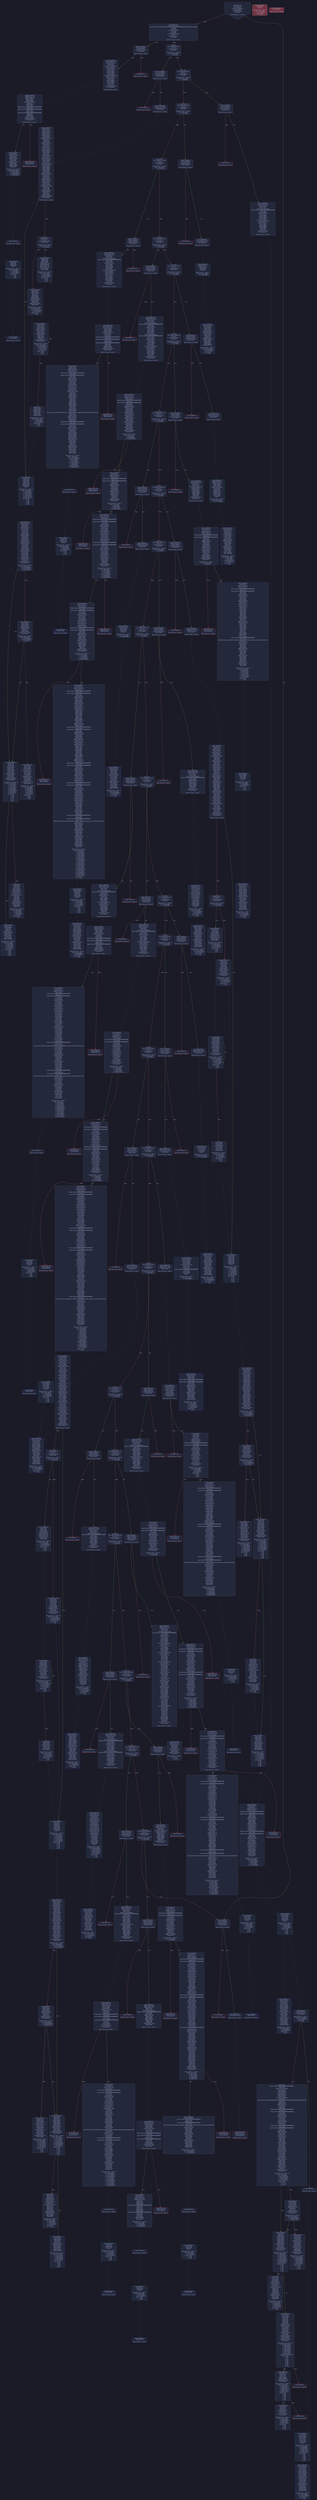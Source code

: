 digraph G {
    node [shape=box, style="filled, rounded", color="#565f89", fontcolor="#c0caf5", fontname="Helvetica", fillcolor="#24283b"];
    edge [color="#414868", fontcolor="#c0caf5", fontname="Helvetica"];
    bgcolor="#1a1b26";
    0 [ label = "[00] PUSH1 60
[02] PUSH1 40
[04] MSTORE
[05] CALLDATASIZE
[06] ISZERO
[07] PUSH2 013c
[0a] JUMPI

Stack size req: 0, sizeΔ: 0
" shape = invhouse]
    1 [ label = "[0b] PUSH1 00
[0d] CALLDATALOAD
[0e] PUSH29 0100000000000000000000000000000000000000000000000000000000
[2c] SWAP1
[2d] DIV
[2e] PUSH4 ffffffff
[33] AND
[34] DUP1
[35] PUSH4 05fefda7
[3a] EQ
[3b] PUSH2 0152
[3e] JUMPI

Stack size req: 0, sizeΔ: 1
"]
    2 [ label = "[3f] DUP1
[40] PUSH4 06fdde03
[45] EQ
[46] PUSH2 017b
[49] JUMPI

Stack size req: 1, sizeΔ: 0
Entry->Op usage:
	0->69:EQ:1
"]
    3 [ label = "[4a] DUP1
[4b] PUSH4 095ea7b3
[50] EQ
[51] PUSH2 0214
[54] JUMPI

Stack size req: 1, sizeΔ: 0
Entry->Op usage:
	0->80:EQ:1
"]
    4 [ label = "[55] DUP1
[56] PUSH4 18160ddd
[5b] EQ
[5c] PUSH2 026b
[5f] JUMPI

Stack size req: 1, sizeΔ: 0
Entry->Op usage:
	0->91:EQ:1
"]
    5 [ label = "[60] DUP1
[61] PUSH4 1e1781af
[66] EQ
[67] PUSH2 0291
[6a] JUMPI

Stack size req: 1, sizeΔ: 0
Entry->Op usage:
	0->102:EQ:1
"]
    6 [ label = "[6b] DUP1
[6c] PUSH4 23b872dd
[71] EQ
[72] PUSH2 02d2
[75] JUMPI

Stack size req: 1, sizeΔ: 0
Entry->Op usage:
	0->113:EQ:1
"]
    7 [ label = "[76] DUP1
[77] PUSH4 313ce567
[7c] EQ
[7d] PUSH2 0348
[80] JUMPI

Stack size req: 1, sizeΔ: 0
Entry->Op usage:
	0->124:EQ:1
"]
    8 [ label = "[81] DUP1
[82] PUSH4 42966c68
[87] EQ
[88] PUSH2 0374
[8b] JUMPI

Stack size req: 1, sizeΔ: 0
Entry->Op usage:
	0->135:EQ:1
"]
    9 [ label = "[8c] DUP1
[8d] PUSH4 4b750334
[92] EQ
[93] PUSH2 03ac
[96] JUMPI

Stack size req: 1, sizeΔ: 0
Entry->Op usage:
	0->146:EQ:1
"]
    10 [ label = "[97] DUP1
[98] PUSH4 5a3b7e42
[9d] EQ
[9e] PUSH2 03d2
[a1] JUMPI

Stack size req: 1, sizeΔ: 0
Entry->Op usage:
	0->157:EQ:1
"]
    11 [ label = "[a2] DUP1
[a3] PUSH4 70a08231
[a8] EQ
[a9] PUSH2 046b
[ac] JUMPI

Stack size req: 1, sizeΔ: 0
Entry->Op usage:
	0->168:EQ:1
"]
    12 [ label = "[ad] DUP1
[ae] PUSH4 79c65068
[b3] EQ
[b4] PUSH2 04b5
[b7] JUMPI

Stack size req: 1, sizeΔ: 0
Entry->Op usage:
	0->179:EQ:1
"]
    13 [ label = "[b8] DUP1
[b9] PUSH4 79cc6790
[be] EQ
[bf] PUSH2 04f4
[c2] JUMPI

Stack size req: 1, sizeΔ: 0
Entry->Op usage:
	0->190:EQ:1
"]
    14 [ label = "[c3] DUP1
[c4] PUSH4 8620410b
[c9] EQ
[ca] PUSH2 054b
[cd] JUMPI

Stack size req: 1, sizeΔ: 0
Entry->Op usage:
	0->201:EQ:1
"]
    15 [ label = "[ce] DUP1
[cf] PUSH4 8da5cb5b
[d4] EQ
[d5] PUSH2 0571
[d8] JUMPI

Stack size req: 1, sizeΔ: 0
Entry->Op usage:
	0->212:EQ:1
"]
    16 [ label = "[d9] DUP1
[da] PUSH4 95d89b41
[df] EQ
[e0] PUSH2 05c3
[e3] JUMPI

Stack size req: 1, sizeΔ: 0
Entry->Op usage:
	0->223:EQ:1
"]
    17 [ label = "[e4] DUP1
[e5] PUSH4 a6f2ae3a
[ea] EQ
[eb] PUSH2 065c
[ee] JUMPI

Stack size req: 1, sizeΔ: 0
Entry->Op usage:
	0->234:EQ:1
"]
    18 [ label = "[ef] DUP1
[f0] PUSH4 a9059cbb
[f5] EQ
[f6] PUSH2 0666
[f9] JUMPI

Stack size req: 1, sizeΔ: 0
Entry->Op usage:
	0->245:EQ:1
"]
    19 [ label = "[fa] DUP1
[fb] PUSH4 b414d4b6
[0100] EQ
[0101] PUSH2 06a5
[0104] JUMPI

Stack size req: 1, sizeΔ: 0
Entry->Op usage:
	0->256:EQ:1
"]
    20 [ label = "[0105] DUP1
[0106] PUSH4 cae9ca51
[010b] EQ
[010c] PUSH2 06f3
[010f] JUMPI

Stack size req: 1, sizeΔ: 0
Entry->Op usage:
	0->267:EQ:1
"]
    21 [ label = "[0110] DUP1
[0111] PUSH4 dd62ed3e
[0116] EQ
[0117] PUSH2 078d
[011a] JUMPI

Stack size req: 1, sizeΔ: 0
Entry->Op usage:
	0->278:EQ:1
"]
    22 [ label = "[011b] DUP1
[011c] PUSH4 e4849b32
[0121] EQ
[0122] PUSH2 07f6
[0125] JUMPI

Stack size req: 1, sizeΔ: 0
Entry->Op usage:
	0->289:EQ:1
"]
    23 [ label = "[0126] DUP1
[0127] PUSH4 e724529c
[012c] EQ
[012d] PUSH2 0816
[0130] JUMPI

Stack size req: 1, sizeΔ: 0
Entry->Op usage:
	0->300:EQ:1
"]
    24 [ label = "[0131] DUP1
[0132] PUSH4 f2fde38b
[0137] EQ
[0138] PUSH2 0857
[013b] JUMPI

Stack size req: 1, sizeΔ: 0
Entry->Op usage:
	0->311:EQ:1
"]
    25 [ label = "[013c] JUMPDEST
[013d] CALLVALUE
[013e] ISZERO
[013f] PUSH2 0144
[0142] JUMPI

Stack size req: 0, sizeΔ: 0
"]
    26 [ label = "[0143] INVALID

Stack size req: 0, sizeΔ: 0
" color = "red"]
    27 [ label = "[0144] JUMPDEST
[0145] PUSH2 0150

Stack size req: 0, sizeΔ: 1
"]
    28 [ label = "[0148] JUMPDEST
[0149] PUSH1 00
[014b] PUSH1 00
[014d] REVERT

Stack size req: 0, sizeΔ: 0
" color = "red"]
    29 [ label = "[014e] JUMPDEST
[014f] JUMP
Indirect!

Stack size req: 1, sizeΔ: -1
Entry->Op usage:
	0->335:JUMP:0
Entry->Exit:
	0->😵
" color = "teal" fillcolor = "#703440"]
    30 [ label = "[0150] JUMPDEST
[0151] STOP

Stack size req: 0, sizeΔ: 0
" color = "darkblue" fillcolor = "#703440"]
    31 [ label = "[0152] JUMPDEST
[0153] CALLVALUE
[0154] ISZERO
[0155] PUSH2 015a
[0158] JUMPI

Stack size req: 0, sizeΔ: 0
"]
    32 [ label = "[0159] INVALID

Stack size req: 0, sizeΔ: 0
" color = "red"]
    33 [ label = "[015a] JUMPDEST
[015b] PUSH2 0179
[015e] PUSH1 04
[0160] DUP1
[0161] DUP1
[0162] CALLDATALOAD
[0163] SWAP1
[0164] PUSH1 20
[0166] ADD
[0167] SWAP1
[0168] SWAP2
[0169] SWAP1
[016a] DUP1
[016b] CALLDATALOAD
[016c] SWAP1
[016d] PUSH1 20
[016f] ADD
[0170] SWAP1
[0171] SWAP2
[0172] SWAP1
[0173] POP
[0174] POP
[0175] PUSH2 088d
[0178] JUMP

Stack size req: 0, sizeΔ: 3
"]
    34 [ label = "[0179] JUMPDEST
[017a] STOP

Stack size req: 0, sizeΔ: 0
" color = "darkblue"]
    35 [ label = "[017b] JUMPDEST
[017c] CALLVALUE
[017d] ISZERO
[017e] PUSH2 0183
[0181] JUMPI

Stack size req: 0, sizeΔ: 0
"]
    36 [ label = "[0182] INVALID

Stack size req: 0, sizeΔ: 0
" color = "red"]
    37 [ label = "[0183] JUMPDEST
[0184] PUSH2 018b
[0187] PUSH2 08fe
[018a] JUMP

Stack size req: 0, sizeΔ: 1
"]
    38 [ label = "[018b] JUMPDEST
[018c] PUSH1 40
[018e] MLOAD
[018f] DUP1
[0190] DUP1
[0191] PUSH1 20
[0193] ADD
[0194] DUP3
[0195] DUP2
[0196] SUB
[0197] DUP3
[0198] MSTORE
[0199] DUP4
[019a] DUP2
[019b] DUP2
[019c] MLOAD
[019d] DUP2
[019e] MSTORE
[019f] PUSH1 20
[01a1] ADD
[01a2] SWAP2
[01a3] POP
[01a4] DUP1
[01a5] MLOAD
[01a6] SWAP1
[01a7] PUSH1 20
[01a9] ADD
[01aa] SWAP1
[01ab] DUP1
[01ac] DUP4
[01ad] DUP4
[01ae] PUSH1 00
[01b0] DUP4
[01b1] EQ
[01b2] PUSH2 01da
[01b5] JUMPI

Stack size req: 1, sizeΔ: 8
Entry->Op usage:
	0->412:MLOAD:0
	0->421:MLOAD:0
	0->425:ADD:1
"]
    39 [ label = "[01b6] JUMPDEST
[01b7] DUP1
[01b8] MLOAD
[01b9] DUP3
[01ba] MSTORE
[01bb] PUSH1 20
[01bd] DUP4
[01be] GT
[01bf] ISZERO
[01c0] PUSH2 01da
[01c3] JUMPI

Stack size req: 3, sizeΔ: 0
Entry->Op usage:
	0->440:MLOAD:0
	1->442:MSTORE:0
	2->446:GT:0
"]
    40 [ label = "[01c4] PUSH1 20
[01c6] DUP3
[01c7] ADD
[01c8] SWAP2
[01c9] POP
[01ca] PUSH1 20
[01cc] DUP2
[01cd] ADD
[01ce] SWAP1
[01cf] POP
[01d0] PUSH1 20
[01d2] DUP4
[01d3] SUB
[01d4] SWAP3
[01d5] POP
[01d6] PUSH2 01b6
[01d9] JUMP

Stack size req: 3, sizeΔ: 0
Entry->Op usage:
	0->461:ADD:0
	0->463:POP:0
	1->455:ADD:0
	1->457:POP:0
	2->467:SUB:0
	2->469:POP:0
Entry->Exit:
	0->😵
	1->😵
	2->😵
"]
    41 [ label = "[01da] JUMPDEST
[01db] POP
[01dc] POP
[01dd] POP
[01de] SWAP1
[01df] POP
[01e0] SWAP1
[01e1] DUP2
[01e2] ADD
[01e3] SWAP1
[01e4] PUSH1 1f
[01e6] AND
[01e7] DUP1
[01e8] ISZERO
[01e9] PUSH2 0206
[01ec] JUMPI

Stack size req: 6, sizeΔ: -4
Entry->Op usage:
	0->475:POP:0
	1->476:POP:0
	2->477:POP:0
	3->482:ADD:0
	3->486:AND:1
	3->488:ISZERO:0
	4->479:POP:0
	5->482:ADD:1
Entry->Exit:
	0->😵
	1->😵
	2->😵
	3->0
	4->😵
	5->😵
"]
    42 [ label = "[01ed] DUP1
[01ee] DUP3
[01ef] SUB
[01f0] DUP1
[01f1] MLOAD
[01f2] PUSH1 01
[01f4] DUP4
[01f5] PUSH1 20
[01f7] SUB
[01f8] PUSH2 0100
[01fb] EXP
[01fc] SUB
[01fd] NOT
[01fe] AND
[01ff] DUP2
[0200] MSTORE
[0201] PUSH1 20
[0203] ADD
[0204] SWAP2
[0205] POP

Stack size req: 2, sizeΔ: 0
Entry->Op usage:
	0->495:SUB:1
	0->503:SUB:1
	1->495:SUB:0
	1->517:POP:0
Entry->Exit:
	1->😵
"]
    43 [ label = "[0206] JUMPDEST
[0207] POP
[0208] SWAP3
[0209] POP
[020a] POP
[020b] POP
[020c] PUSH1 40
[020e] MLOAD
[020f] DUP1
[0210] SWAP2
[0211] SUB
[0212] SWAP1
[0213] RETURN

Stack size req: 5, sizeΔ: -5
Entry->Op usage:
	0->519:POP:0
	1->529:SUB:0
	2->522:POP:0
	3->523:POP:0
	4->521:POP:0
Entry->Exit:
	0->😵
	1->😵
	2->😵
	3->😵
	4->😵
" color = "darkblue"]
    44 [ label = "[0214] JUMPDEST
[0215] CALLVALUE
[0216] ISZERO
[0217] PUSH2 021c
[021a] JUMPI

Stack size req: 0, sizeΔ: 0
"]
    45 [ label = "[021b] INVALID

Stack size req: 0, sizeΔ: 0
" color = "red"]
    46 [ label = "[021c] JUMPDEST
[021d] PUSH2 0251
[0220] PUSH1 04
[0222] DUP1
[0223] DUP1
[0224] CALLDATALOAD
[0225] PUSH20 ffffffffffffffffffffffffffffffffffffffff
[023a] AND
[023b] SWAP1
[023c] PUSH1 20
[023e] ADD
[023f] SWAP1
[0240] SWAP2
[0241] SWAP1
[0242] DUP1
[0243] CALLDATALOAD
[0244] SWAP1
[0245] PUSH1 20
[0247] ADD
[0248] SWAP1
[0249] SWAP2
[024a] SWAP1
[024b] POP
[024c] POP
[024d] PUSH2 099c
[0250] JUMP

Stack size req: 0, sizeΔ: 3
"]
    47 [ label = "[0251] JUMPDEST
[0252] PUSH1 40
[0254] MLOAD
[0255] DUP1
[0256] DUP3
[0257] ISZERO
[0258] ISZERO
[0259] ISZERO
[025a] ISZERO
[025b] DUP2
[025c] MSTORE
[025d] PUSH1 20
[025f] ADD
[0260] SWAP2
[0261] POP
[0262] POP
[0263] PUSH1 40
[0265] MLOAD
[0266] DUP1
[0267] SWAP2
[0268] SUB
[0269] SWAP1
[026a] RETURN

Stack size req: 1, sizeΔ: -1
Entry->Op usage:
	0->599:ISZERO:0
	0->609:POP:0
Entry->Exit:
	0->😵
" color = "darkblue"]
    48 [ label = "[026b] JUMPDEST
[026c] CALLVALUE
[026d] ISZERO
[026e] PUSH2 0273
[0271] JUMPI

Stack size req: 0, sizeΔ: 0
"]
    49 [ label = "[0272] INVALID

Stack size req: 0, sizeΔ: 0
" color = "red"]
    50 [ label = "[0273] JUMPDEST
[0274] PUSH2 027b
[0277] PUSH2 0a2a
[027a] JUMP

Stack size req: 0, sizeΔ: 1
"]
    51 [ label = "[027b] JUMPDEST
[027c] PUSH1 40
[027e] MLOAD
[027f] DUP1
[0280] DUP3
[0281] DUP2
[0282] MSTORE
[0283] PUSH1 20
[0285] ADD
[0286] SWAP2
[0287] POP
[0288] POP
[0289] PUSH1 40
[028b] MLOAD
[028c] DUP1
[028d] SWAP2
[028e] SUB
[028f] SWAP1
[0290] RETURN

Stack size req: 1, sizeΔ: -1
Entry->Op usage:
	0->642:MSTORE:1
	0->647:POP:0
Entry->Exit:
	0->😵
" color = "darkblue"]
    52 [ label = "[0291] JUMPDEST
[0292] CALLVALUE
[0293] ISZERO
[0294] PUSH2 0299
[0297] JUMPI

Stack size req: 0, sizeΔ: 0
"]
    53 [ label = "[0298] INVALID

Stack size req: 0, sizeΔ: 0
" color = "red"]
    54 [ label = "[0299] JUMPDEST
[029a] PUSH2 02d0
[029d] PUSH1 04
[029f] DUP1
[02a0] DUP1
[02a1] CALLDATALOAD
[02a2] PUSH20 ffffffffffffffffffffffffffffffffffffffff
[02b7] AND
[02b8] SWAP1
[02b9] PUSH1 20
[02bb] ADD
[02bc] SWAP1
[02bd] SWAP2
[02be] SWAP1
[02bf] DUP1
[02c0] CALLDATALOAD
[02c1] ISZERO
[02c2] ISZERO
[02c3] SWAP1
[02c4] PUSH1 20
[02c6] ADD
[02c7] SWAP1
[02c8] SWAP2
[02c9] SWAP1
[02ca] POP
[02cb] POP
[02cc] PUSH2 0a30
[02cf] JUMP

Stack size req: 0, sizeΔ: 3
"]
    55 [ label = "[02d0] JUMPDEST
[02d1] STOP

Stack size req: 0, sizeΔ: 0
" color = "darkblue"]
    56 [ label = "[02d2] JUMPDEST
[02d3] CALLVALUE
[02d4] ISZERO
[02d5] PUSH2 02da
[02d8] JUMPI

Stack size req: 0, sizeΔ: 0
"]
    57 [ label = "[02d9] INVALID

Stack size req: 0, sizeΔ: 0
" color = "red"]
    58 [ label = "[02da] JUMPDEST
[02db] PUSH2 032e
[02de] PUSH1 04
[02e0] DUP1
[02e1] DUP1
[02e2] CALLDATALOAD
[02e3] PUSH20 ffffffffffffffffffffffffffffffffffffffff
[02f8] AND
[02f9] SWAP1
[02fa] PUSH1 20
[02fc] ADD
[02fd] SWAP1
[02fe] SWAP2
[02ff] SWAP1
[0300] DUP1
[0301] CALLDATALOAD
[0302] PUSH20 ffffffffffffffffffffffffffffffffffffffff
[0317] AND
[0318] SWAP1
[0319] PUSH1 20
[031b] ADD
[031c] SWAP1
[031d] SWAP2
[031e] SWAP1
[031f] DUP1
[0320] CALLDATALOAD
[0321] SWAP1
[0322] PUSH1 20
[0324] ADD
[0325] SWAP1
[0326] SWAP2
[0327] SWAP1
[0328] POP
[0329] POP
[032a] PUSH2 0b5b
[032d] JUMP

Stack size req: 0, sizeΔ: 4
"]
    59 [ label = "[032e] JUMPDEST
[032f] PUSH1 40
[0331] MLOAD
[0332] DUP1
[0333] DUP3
[0334] ISZERO
[0335] ISZERO
[0336] ISZERO
[0337] ISZERO
[0338] DUP2
[0339] MSTORE
[033a] PUSH1 20
[033c] ADD
[033d] SWAP2
[033e] POP
[033f] POP
[0340] PUSH1 40
[0342] MLOAD
[0343] DUP1
[0344] SWAP2
[0345] SUB
[0346] SWAP1
[0347] RETURN

Stack size req: 1, sizeΔ: -1
Entry->Op usage:
	0->820:ISZERO:0
	0->830:POP:0
Entry->Exit:
	0->😵
" color = "darkblue"]
    60 [ label = "[0348] JUMPDEST
[0349] CALLVALUE
[034a] ISZERO
[034b] PUSH2 0350
[034e] JUMPI

Stack size req: 0, sizeΔ: 0
"]
    61 [ label = "[034f] INVALID

Stack size req: 0, sizeΔ: 0
" color = "red"]
    62 [ label = "[0350] JUMPDEST
[0351] PUSH2 0358
[0354] PUSH2 0eaf
[0357] JUMP

Stack size req: 0, sizeΔ: 1
"]
    63 [ label = "[0358] JUMPDEST
[0359] PUSH1 40
[035b] MLOAD
[035c] DUP1
[035d] DUP3
[035e] PUSH1 ff
[0360] AND
[0361] PUSH1 ff
[0363] AND
[0364] DUP2
[0365] MSTORE
[0366] PUSH1 20
[0368] ADD
[0369] SWAP2
[036a] POP
[036b] POP
[036c] PUSH1 40
[036e] MLOAD
[036f] DUP1
[0370] SWAP2
[0371] SUB
[0372] SWAP1
[0373] RETURN

Stack size req: 1, sizeΔ: -1
Entry->Op usage:
	0->864:AND:1
	0->867:AND:1
	0->869:MSTORE:1
	0->874:POP:0
Entry->Exit:
	0->😵
" color = "darkblue"]
    64 [ label = "[0374] JUMPDEST
[0375] CALLVALUE
[0376] ISZERO
[0377] PUSH2 037c
[037a] JUMPI

Stack size req: 0, sizeΔ: 0
"]
    65 [ label = "[037b] INVALID

Stack size req: 0, sizeΔ: 0
" color = "red"]
    66 [ label = "[037c] JUMPDEST
[037d] PUSH2 0392
[0380] PUSH1 04
[0382] DUP1
[0383] DUP1
[0384] CALLDATALOAD
[0385] SWAP1
[0386] PUSH1 20
[0388] ADD
[0389] SWAP1
[038a] SWAP2
[038b] SWAP1
[038c] POP
[038d] POP
[038e] PUSH2 0ec2
[0391] JUMP

Stack size req: 0, sizeΔ: 2
"]
    67 [ label = "[0392] JUMPDEST
[0393] PUSH1 40
[0395] MLOAD
[0396] DUP1
[0397] DUP3
[0398] ISZERO
[0399] ISZERO
[039a] ISZERO
[039b] ISZERO
[039c] DUP2
[039d] MSTORE
[039e] PUSH1 20
[03a0] ADD
[03a1] SWAP2
[03a2] POP
[03a3] POP
[03a4] PUSH1 40
[03a6] MLOAD
[03a7] DUP1
[03a8] SWAP2
[03a9] SUB
[03aa] SWAP1
[03ab] RETURN

Stack size req: 1, sizeΔ: -1
Entry->Op usage:
	0->920:ISZERO:0
	0->930:POP:0
Entry->Exit:
	0->😵
" color = "darkblue"]
    68 [ label = "[03ac] JUMPDEST
[03ad] CALLVALUE
[03ae] ISZERO
[03af] PUSH2 03b4
[03b2] JUMPI

Stack size req: 0, sizeΔ: 0
"]
    69 [ label = "[03b3] INVALID

Stack size req: 0, sizeΔ: 0
" color = "red"]
    70 [ label = "[03b4] JUMPDEST
[03b5] PUSH2 03bc
[03b8] PUSH2 0fc8
[03bb] JUMP

Stack size req: 0, sizeΔ: 1
"]
    71 [ label = "[03bc] JUMPDEST
[03bd] PUSH1 40
[03bf] MLOAD
[03c0] DUP1
[03c1] DUP3
[03c2] DUP2
[03c3] MSTORE
[03c4] PUSH1 20
[03c6] ADD
[03c7] SWAP2
[03c8] POP
[03c9] POP
[03ca] PUSH1 40
[03cc] MLOAD
[03cd] DUP1
[03ce] SWAP2
[03cf] SUB
[03d0] SWAP1
[03d1] RETURN

Stack size req: 1, sizeΔ: -1
Entry->Op usage:
	0->963:MSTORE:1
	0->968:POP:0
Entry->Exit:
	0->😵
" color = "darkblue"]
    72 [ label = "[03d2] JUMPDEST
[03d3] CALLVALUE
[03d4] ISZERO
[03d5] PUSH2 03da
[03d8] JUMPI

Stack size req: 0, sizeΔ: 0
"]
    73 [ label = "[03d9] INVALID

Stack size req: 0, sizeΔ: 0
" color = "red"]
    74 [ label = "[03da] JUMPDEST
[03db] PUSH2 03e2
[03de] PUSH2 0fce
[03e1] JUMP

Stack size req: 0, sizeΔ: 1
"]
    75 [ label = "[03e2] JUMPDEST
[03e3] PUSH1 40
[03e5] MLOAD
[03e6] DUP1
[03e7] DUP1
[03e8] PUSH1 20
[03ea] ADD
[03eb] DUP3
[03ec] DUP2
[03ed] SUB
[03ee] DUP3
[03ef] MSTORE
[03f0] DUP4
[03f1] DUP2
[03f2] DUP2
[03f3] MLOAD
[03f4] DUP2
[03f5] MSTORE
[03f6] PUSH1 20
[03f8] ADD
[03f9] SWAP2
[03fa] POP
[03fb] DUP1
[03fc] MLOAD
[03fd] SWAP1
[03fe] PUSH1 20
[0400] ADD
[0401] SWAP1
[0402] DUP1
[0403] DUP4
[0404] DUP4
[0405] PUSH1 00
[0407] DUP4
[0408] EQ
[0409] PUSH2 0431
[040c] JUMPI

Stack size req: 1, sizeΔ: 8
Entry->Op usage:
	0->1011:MLOAD:0
	0->1020:MLOAD:0
	0->1024:ADD:1
"]
    76 [ label = "[040d] JUMPDEST
[040e] DUP1
[040f] MLOAD
[0410] DUP3
[0411] MSTORE
[0412] PUSH1 20
[0414] DUP4
[0415] GT
[0416] ISZERO
[0417] PUSH2 0431
[041a] JUMPI

Stack size req: 3, sizeΔ: 0
Entry->Op usage:
	0->1039:MLOAD:0
	1->1041:MSTORE:0
	2->1045:GT:0
"]
    77 [ label = "[041b] PUSH1 20
[041d] DUP3
[041e] ADD
[041f] SWAP2
[0420] POP
[0421] PUSH1 20
[0423] DUP2
[0424] ADD
[0425] SWAP1
[0426] POP
[0427] PUSH1 20
[0429] DUP4
[042a] SUB
[042b] SWAP3
[042c] POP
[042d] PUSH2 040d
[0430] JUMP

Stack size req: 3, sizeΔ: 0
Entry->Op usage:
	0->1060:ADD:0
	0->1062:POP:0
	1->1054:ADD:0
	1->1056:POP:0
	2->1066:SUB:0
	2->1068:POP:0
Entry->Exit:
	0->😵
	1->😵
	2->😵
"]
    78 [ label = "[0431] JUMPDEST
[0432] POP
[0433] POP
[0434] POP
[0435] SWAP1
[0436] POP
[0437] SWAP1
[0438] DUP2
[0439] ADD
[043a] SWAP1
[043b] PUSH1 1f
[043d] AND
[043e] DUP1
[043f] ISZERO
[0440] PUSH2 045d
[0443] JUMPI

Stack size req: 6, sizeΔ: -4
Entry->Op usage:
	0->1074:POP:0
	1->1075:POP:0
	2->1076:POP:0
	3->1081:ADD:0
	3->1085:AND:1
	3->1087:ISZERO:0
	4->1078:POP:0
	5->1081:ADD:1
Entry->Exit:
	0->😵
	1->😵
	2->😵
	3->0
	4->😵
	5->😵
"]
    79 [ label = "[0444] DUP1
[0445] DUP3
[0446] SUB
[0447] DUP1
[0448] MLOAD
[0449] PUSH1 01
[044b] DUP4
[044c] PUSH1 20
[044e] SUB
[044f] PUSH2 0100
[0452] EXP
[0453] SUB
[0454] NOT
[0455] AND
[0456] DUP2
[0457] MSTORE
[0458] PUSH1 20
[045a] ADD
[045b] SWAP2
[045c] POP

Stack size req: 2, sizeΔ: 0
Entry->Op usage:
	0->1094:SUB:1
	0->1102:SUB:1
	1->1094:SUB:0
	1->1116:POP:0
Entry->Exit:
	1->😵
"]
    80 [ label = "[045d] JUMPDEST
[045e] POP
[045f] SWAP3
[0460] POP
[0461] POP
[0462] POP
[0463] PUSH1 40
[0465] MLOAD
[0466] DUP1
[0467] SWAP2
[0468] SUB
[0469] SWAP1
[046a] RETURN

Stack size req: 5, sizeΔ: -5
Entry->Op usage:
	0->1118:POP:0
	1->1128:SUB:0
	2->1121:POP:0
	3->1122:POP:0
	4->1120:POP:0
Entry->Exit:
	0->😵
	1->😵
	2->😵
	3->😵
	4->😵
" color = "darkblue"]
    81 [ label = "[046b] JUMPDEST
[046c] CALLVALUE
[046d] ISZERO
[046e] PUSH2 0473
[0471] JUMPI

Stack size req: 0, sizeΔ: 0
"]
    82 [ label = "[0472] INVALID

Stack size req: 0, sizeΔ: 0
" color = "red"]
    83 [ label = "[0473] JUMPDEST
[0474] PUSH2 049f
[0477] PUSH1 04
[0479] DUP1
[047a] DUP1
[047b] CALLDATALOAD
[047c] PUSH20 ffffffffffffffffffffffffffffffffffffffff
[0491] AND
[0492] SWAP1
[0493] PUSH1 20
[0495] ADD
[0496] SWAP1
[0497] SWAP2
[0498] SWAP1
[0499] POP
[049a] POP
[049b] PUSH2 106c
[049e] JUMP

Stack size req: 0, sizeΔ: 2
"]
    84 [ label = "[049f] JUMPDEST
[04a0] PUSH1 40
[04a2] MLOAD
[04a3] DUP1
[04a4] DUP3
[04a5] DUP2
[04a6] MSTORE
[04a7] PUSH1 20
[04a9] ADD
[04aa] SWAP2
[04ab] POP
[04ac] POP
[04ad] PUSH1 40
[04af] MLOAD
[04b0] DUP1
[04b1] SWAP2
[04b2] SUB
[04b3] SWAP1
[04b4] RETURN

Stack size req: 1, sizeΔ: -1
Entry->Op usage:
	0->1190:MSTORE:1
	0->1195:POP:0
Entry->Exit:
	0->😵
" color = "darkblue"]
    85 [ label = "[04b5] JUMPDEST
[04b6] CALLVALUE
[04b7] ISZERO
[04b8] PUSH2 04bd
[04bb] JUMPI

Stack size req: 0, sizeΔ: 0
"]
    86 [ label = "[04bc] INVALID

Stack size req: 0, sizeΔ: 0
" color = "red"]
    87 [ label = "[04bd] JUMPDEST
[04be] PUSH2 04f2
[04c1] PUSH1 04
[04c3] DUP1
[04c4] DUP1
[04c5] CALLDATALOAD
[04c6] PUSH20 ffffffffffffffffffffffffffffffffffffffff
[04db] AND
[04dc] SWAP1
[04dd] PUSH1 20
[04df] ADD
[04e0] SWAP1
[04e1] SWAP2
[04e2] SWAP1
[04e3] DUP1
[04e4] CALLDATALOAD
[04e5] SWAP1
[04e6] PUSH1 20
[04e8] ADD
[04e9] SWAP1
[04ea] SWAP2
[04eb] SWAP1
[04ec] POP
[04ed] POP
[04ee] PUSH2 1084
[04f1] JUMP

Stack size req: 0, sizeΔ: 3
"]
    88 [ label = "[04f2] JUMPDEST
[04f3] STOP

Stack size req: 0, sizeΔ: 0
" color = "darkblue"]
    89 [ label = "[04f4] JUMPDEST
[04f5] CALLVALUE
[04f6] ISZERO
[04f7] PUSH2 04fc
[04fa] JUMPI

Stack size req: 0, sizeΔ: 0
"]
    90 [ label = "[04fb] INVALID

Stack size req: 0, sizeΔ: 0
" color = "red"]
    91 [ label = "[04fc] JUMPDEST
[04fd] PUSH2 0531
[0500] PUSH1 04
[0502] DUP1
[0503] DUP1
[0504] CALLDATALOAD
[0505] PUSH20 ffffffffffffffffffffffffffffffffffffffff
[051a] AND
[051b] SWAP1
[051c] PUSH1 20
[051e] ADD
[051f] SWAP1
[0520] SWAP2
[0521] SWAP1
[0522] DUP1
[0523] CALLDATALOAD
[0524] SWAP1
[0525] PUSH1 20
[0527] ADD
[0528] SWAP1
[0529] SWAP2
[052a] SWAP1
[052b] POP
[052c] POP
[052d] PUSH2 11f9
[0530] JUMP

Stack size req: 0, sizeΔ: 3
"]
    92 [ label = "[0531] JUMPDEST
[0532] PUSH1 40
[0534] MLOAD
[0535] DUP1
[0536] DUP3
[0537] ISZERO
[0538] ISZERO
[0539] ISZERO
[053a] ISZERO
[053b] DUP2
[053c] MSTORE
[053d] PUSH1 20
[053f] ADD
[0540] SWAP2
[0541] POP
[0542] POP
[0543] PUSH1 40
[0545] MLOAD
[0546] DUP1
[0547] SWAP2
[0548] SUB
[0549] SWAP1
[054a] RETURN

Stack size req: 1, sizeΔ: -1
Entry->Op usage:
	0->1335:ISZERO:0
	0->1345:POP:0
Entry->Exit:
	0->😵
" color = "darkblue"]
    93 [ label = "[054b] JUMPDEST
[054c] CALLVALUE
[054d] ISZERO
[054e] PUSH2 0553
[0551] JUMPI

Stack size req: 0, sizeΔ: 0
"]
    94 [ label = "[0552] INVALID

Stack size req: 0, sizeΔ: 0
" color = "red"]
    95 [ label = "[0553] JUMPDEST
[0554] PUSH2 055b
[0557] PUSH2 1416
[055a] JUMP

Stack size req: 0, sizeΔ: 1
"]
    96 [ label = "[055b] JUMPDEST
[055c] PUSH1 40
[055e] MLOAD
[055f] DUP1
[0560] DUP3
[0561] DUP2
[0562] MSTORE
[0563] PUSH1 20
[0565] ADD
[0566] SWAP2
[0567] POP
[0568] POP
[0569] PUSH1 40
[056b] MLOAD
[056c] DUP1
[056d] SWAP2
[056e] SUB
[056f] SWAP1
[0570] RETURN

Stack size req: 1, sizeΔ: -1
Entry->Op usage:
	0->1378:MSTORE:1
	0->1383:POP:0
Entry->Exit:
	0->😵
" color = "darkblue"]
    97 [ label = "[0571] JUMPDEST
[0572] CALLVALUE
[0573] ISZERO
[0574] PUSH2 0579
[0577] JUMPI

Stack size req: 0, sizeΔ: 0
"]
    98 [ label = "[0578] INVALID

Stack size req: 0, sizeΔ: 0
" color = "red"]
    99 [ label = "[0579] JUMPDEST
[057a] PUSH2 0581
[057d] PUSH2 141c
[0580] JUMP

Stack size req: 0, sizeΔ: 1
"]
    100 [ label = "[0581] JUMPDEST
[0582] PUSH1 40
[0584] MLOAD
[0585] DUP1
[0586] DUP3
[0587] PUSH20 ffffffffffffffffffffffffffffffffffffffff
[059c] AND
[059d] PUSH20 ffffffffffffffffffffffffffffffffffffffff
[05b2] AND
[05b3] DUP2
[05b4] MSTORE
[05b5] PUSH1 20
[05b7] ADD
[05b8] SWAP2
[05b9] POP
[05ba] POP
[05bb] PUSH1 40
[05bd] MLOAD
[05be] DUP1
[05bf] SWAP2
[05c0] SUB
[05c1] SWAP1
[05c2] RETURN

Stack size req: 1, sizeΔ: -1
Entry->Op usage:
	0->1436:AND:1
	0->1458:AND:1
	0->1460:MSTORE:1
	0->1465:POP:0
Entry->Exit:
	0->😵
" color = "darkblue"]
    101 [ label = "[05c3] JUMPDEST
[05c4] CALLVALUE
[05c5] ISZERO
[05c6] PUSH2 05cb
[05c9] JUMPI

Stack size req: 0, sizeΔ: 0
"]
    102 [ label = "[05ca] INVALID

Stack size req: 0, sizeΔ: 0
" color = "red"]
    103 [ label = "[05cb] JUMPDEST
[05cc] PUSH2 05d3
[05cf] PUSH2 1442
[05d2] JUMP

Stack size req: 0, sizeΔ: 1
"]
    104 [ label = "[05d3] JUMPDEST
[05d4] PUSH1 40
[05d6] MLOAD
[05d7] DUP1
[05d8] DUP1
[05d9] PUSH1 20
[05db] ADD
[05dc] DUP3
[05dd] DUP2
[05de] SUB
[05df] DUP3
[05e0] MSTORE
[05e1] DUP4
[05e2] DUP2
[05e3] DUP2
[05e4] MLOAD
[05e5] DUP2
[05e6] MSTORE
[05e7] PUSH1 20
[05e9] ADD
[05ea] SWAP2
[05eb] POP
[05ec] DUP1
[05ed] MLOAD
[05ee] SWAP1
[05ef] PUSH1 20
[05f1] ADD
[05f2] SWAP1
[05f3] DUP1
[05f4] DUP4
[05f5] DUP4
[05f6] PUSH1 00
[05f8] DUP4
[05f9] EQ
[05fa] PUSH2 0622
[05fd] JUMPI

Stack size req: 1, sizeΔ: 8
Entry->Op usage:
	0->1508:MLOAD:0
	0->1517:MLOAD:0
	0->1521:ADD:1
"]
    105 [ label = "[05fe] JUMPDEST
[05ff] DUP1
[0600] MLOAD
[0601] DUP3
[0602] MSTORE
[0603] PUSH1 20
[0605] DUP4
[0606] GT
[0607] ISZERO
[0608] PUSH2 0622
[060b] JUMPI

Stack size req: 3, sizeΔ: 0
Entry->Op usage:
	0->1536:MLOAD:0
	1->1538:MSTORE:0
	2->1542:GT:0
"]
    106 [ label = "[060c] PUSH1 20
[060e] DUP3
[060f] ADD
[0610] SWAP2
[0611] POP
[0612] PUSH1 20
[0614] DUP2
[0615] ADD
[0616] SWAP1
[0617] POP
[0618] PUSH1 20
[061a] DUP4
[061b] SUB
[061c] SWAP3
[061d] POP
[061e] PUSH2 05fe
[0621] JUMP

Stack size req: 3, sizeΔ: 0
Entry->Op usage:
	0->1557:ADD:0
	0->1559:POP:0
	1->1551:ADD:0
	1->1553:POP:0
	2->1563:SUB:0
	2->1565:POP:0
Entry->Exit:
	0->😵
	1->😵
	2->😵
"]
    107 [ label = "[0622] JUMPDEST
[0623] POP
[0624] POP
[0625] POP
[0626] SWAP1
[0627] POP
[0628] SWAP1
[0629] DUP2
[062a] ADD
[062b] SWAP1
[062c] PUSH1 1f
[062e] AND
[062f] DUP1
[0630] ISZERO
[0631] PUSH2 064e
[0634] JUMPI

Stack size req: 6, sizeΔ: -4
Entry->Op usage:
	0->1571:POP:0
	1->1572:POP:0
	2->1573:POP:0
	3->1578:ADD:0
	3->1582:AND:1
	3->1584:ISZERO:0
	4->1575:POP:0
	5->1578:ADD:1
Entry->Exit:
	0->😵
	1->😵
	2->😵
	3->0
	4->😵
	5->😵
"]
    108 [ label = "[0635] DUP1
[0636] DUP3
[0637] SUB
[0638] DUP1
[0639] MLOAD
[063a] PUSH1 01
[063c] DUP4
[063d] PUSH1 20
[063f] SUB
[0640] PUSH2 0100
[0643] EXP
[0644] SUB
[0645] NOT
[0646] AND
[0647] DUP2
[0648] MSTORE
[0649] PUSH1 20
[064b] ADD
[064c] SWAP2
[064d] POP

Stack size req: 2, sizeΔ: 0
Entry->Op usage:
	0->1591:SUB:1
	0->1599:SUB:1
	1->1591:SUB:0
	1->1613:POP:0
Entry->Exit:
	1->😵
"]
    109 [ label = "[064e] JUMPDEST
[064f] POP
[0650] SWAP3
[0651] POP
[0652] POP
[0653] POP
[0654] PUSH1 40
[0656] MLOAD
[0657] DUP1
[0658] SWAP2
[0659] SUB
[065a] SWAP1
[065b] RETURN

Stack size req: 5, sizeΔ: -5
Entry->Op usage:
	0->1615:POP:0
	1->1625:SUB:0
	2->1618:POP:0
	3->1619:POP:0
	4->1617:POP:0
Entry->Exit:
	0->😵
	1->😵
	2->😵
	3->😵
	4->😵
" color = "darkblue"]
    110 [ label = "[065c] JUMPDEST
[065d] PUSH2 0664
[0660] PUSH2 14e0
[0663] JUMP

Stack size req: 0, sizeΔ: 1
"]
    111 [ label = "[0664] JUMPDEST
[0665] STOP

Stack size req: 0, sizeΔ: 0
" color = "darkblue"]
    112 [ label = "[0666] JUMPDEST
[0667] CALLVALUE
[0668] ISZERO
[0669] PUSH2 066e
[066c] JUMPI

Stack size req: 0, sizeΔ: 0
"]
    113 [ label = "[066d] INVALID

Stack size req: 0, sizeΔ: 0
" color = "red"]
    114 [ label = "[066e] JUMPDEST
[066f] PUSH2 06a3
[0672] PUSH1 04
[0674] DUP1
[0675] DUP1
[0676] CALLDATALOAD
[0677] PUSH20 ffffffffffffffffffffffffffffffffffffffff
[068c] AND
[068d] SWAP1
[068e] PUSH1 20
[0690] ADD
[0691] SWAP1
[0692] SWAP2
[0693] SWAP1
[0694] DUP1
[0695] CALLDATALOAD
[0696] SWAP1
[0697] PUSH1 20
[0699] ADD
[069a] SWAP1
[069b] SWAP2
[069c] SWAP1
[069d] POP
[069e] POP
[069f] PUSH2 1642
[06a2] JUMP

Stack size req: 0, sizeΔ: 3
"]
    115 [ label = "[06a3] JUMPDEST
[06a4] STOP

Stack size req: 0, sizeΔ: 0
" color = "darkblue"]
    116 [ label = "[06a5] JUMPDEST
[06a6] CALLVALUE
[06a7] ISZERO
[06a8] PUSH2 06ad
[06ab] JUMPI

Stack size req: 0, sizeΔ: 0
"]
    117 [ label = "[06ac] INVALID

Stack size req: 0, sizeΔ: 0
" color = "red"]
    118 [ label = "[06ad] JUMPDEST
[06ae] PUSH2 06d9
[06b1] PUSH1 04
[06b3] DUP1
[06b4] DUP1
[06b5] CALLDATALOAD
[06b6] PUSH20 ffffffffffffffffffffffffffffffffffffffff
[06cb] AND
[06cc] SWAP1
[06cd] PUSH1 20
[06cf] ADD
[06d0] SWAP1
[06d1] SWAP2
[06d2] SWAP1
[06d3] POP
[06d4] POP
[06d5] PUSH2 1879
[06d8] JUMP

Stack size req: 0, sizeΔ: 2
"]
    119 [ label = "[06d9] JUMPDEST
[06da] PUSH1 40
[06dc] MLOAD
[06dd] DUP1
[06de] DUP3
[06df] ISZERO
[06e0] ISZERO
[06e1] ISZERO
[06e2] ISZERO
[06e3] DUP2
[06e4] MSTORE
[06e5] PUSH1 20
[06e7] ADD
[06e8] SWAP2
[06e9] POP
[06ea] POP
[06eb] PUSH1 40
[06ed] MLOAD
[06ee] DUP1
[06ef] SWAP2
[06f0] SUB
[06f1] SWAP1
[06f2] RETURN

Stack size req: 1, sizeΔ: -1
Entry->Op usage:
	0->1759:ISZERO:0
	0->1769:POP:0
Entry->Exit:
	0->😵
" color = "darkblue"]
    120 [ label = "[06f3] JUMPDEST
[06f4] CALLVALUE
[06f5] ISZERO
[06f6] PUSH2 06fb
[06f9] JUMPI

Stack size req: 0, sizeΔ: 0
"]
    121 [ label = "[06fa] INVALID

Stack size req: 0, sizeΔ: 0
" color = "red"]
    122 [ label = "[06fb] JUMPDEST
[06fc] PUSH2 0773
[06ff] PUSH1 04
[0701] DUP1
[0702] DUP1
[0703] CALLDATALOAD
[0704] PUSH20 ffffffffffffffffffffffffffffffffffffffff
[0719] AND
[071a] SWAP1
[071b] PUSH1 20
[071d] ADD
[071e] SWAP1
[071f] SWAP2
[0720] SWAP1
[0721] DUP1
[0722] CALLDATALOAD
[0723] SWAP1
[0724] PUSH1 20
[0726] ADD
[0727] SWAP1
[0728] SWAP2
[0729] SWAP1
[072a] DUP1
[072b] CALLDATALOAD
[072c] SWAP1
[072d] PUSH1 20
[072f] ADD
[0730] SWAP1
[0731] DUP3
[0732] ADD
[0733] DUP1
[0734] CALLDATALOAD
[0735] SWAP1
[0736] PUSH1 20
[0738] ADD
[0739] SWAP1
[073a] DUP1
[073b] DUP1
[073c] PUSH1 1f
[073e] ADD
[073f] PUSH1 20
[0741] DUP1
[0742] SWAP2
[0743] DIV
[0744] MUL
[0745] PUSH1 20
[0747] ADD
[0748] PUSH1 40
[074a] MLOAD
[074b] SWAP1
[074c] DUP2
[074d] ADD
[074e] PUSH1 40
[0750] MSTORE
[0751] DUP1
[0752] SWAP4
[0753] SWAP3
[0754] SWAP2
[0755] SWAP1
[0756] DUP2
[0757] DUP2
[0758] MSTORE
[0759] PUSH1 20
[075b] ADD
[075c] DUP4
[075d] DUP4
[075e] DUP1
[075f] DUP3
[0760] DUP5
[0761] CALLDATACOPY
[0762] DUP3
[0763] ADD
[0764] SWAP2
[0765] POP
[0766] POP
[0767] POP
[0768] POP
[0769] POP
[076a] POP
[076b] SWAP2
[076c] SWAP1
[076d] POP
[076e] POP
[076f] PUSH2 1899
[0772] JUMP

Stack size req: 0, sizeΔ: 4
"]
    123 [ label = "[0773] JUMPDEST
[0774] PUSH1 40
[0776] MLOAD
[0777] DUP1
[0778] DUP3
[0779] ISZERO
[077a] ISZERO
[077b] ISZERO
[077c] ISZERO
[077d] DUP2
[077e] MSTORE
[077f] PUSH1 20
[0781] ADD
[0782] SWAP2
[0783] POP
[0784] POP
[0785] PUSH1 40
[0787] MLOAD
[0788] DUP1
[0789] SWAP2
[078a] SUB
[078b] SWAP1
[078c] RETURN

Stack size req: 1, sizeΔ: -1
Entry->Op usage:
	0->1913:ISZERO:0
	0->1923:POP:0
Entry->Exit:
	0->😵
" color = "darkblue"]
    124 [ label = "[078d] JUMPDEST
[078e] CALLVALUE
[078f] ISZERO
[0790] PUSH2 0795
[0793] JUMPI

Stack size req: 0, sizeΔ: 0
"]
    125 [ label = "[0794] INVALID

Stack size req: 0, sizeΔ: 0
" color = "red"]
    126 [ label = "[0795] JUMPDEST
[0796] PUSH2 07e0
[0799] PUSH1 04
[079b] DUP1
[079c] DUP1
[079d] CALLDATALOAD
[079e] PUSH20 ffffffffffffffffffffffffffffffffffffffff
[07b3] AND
[07b4] SWAP1
[07b5] PUSH1 20
[07b7] ADD
[07b8] SWAP1
[07b9] SWAP2
[07ba] SWAP1
[07bb] DUP1
[07bc] CALLDATALOAD
[07bd] PUSH20 ffffffffffffffffffffffffffffffffffffffff
[07d2] AND
[07d3] SWAP1
[07d4] PUSH1 20
[07d6] ADD
[07d7] SWAP1
[07d8] SWAP2
[07d9] SWAP1
[07da] POP
[07db] POP
[07dc] PUSH2 1a1f
[07df] JUMP

Stack size req: 0, sizeΔ: 3
"]
    127 [ label = "[07e0] JUMPDEST
[07e1] PUSH1 40
[07e3] MLOAD
[07e4] DUP1
[07e5] DUP3
[07e6] DUP2
[07e7] MSTORE
[07e8] PUSH1 20
[07ea] ADD
[07eb] SWAP2
[07ec] POP
[07ed] POP
[07ee] PUSH1 40
[07f0] MLOAD
[07f1] DUP1
[07f2] SWAP2
[07f3] SUB
[07f4] SWAP1
[07f5] RETURN

Stack size req: 1, sizeΔ: -1
Entry->Op usage:
	0->2023:MSTORE:1
	0->2028:POP:0
Entry->Exit:
	0->😵
" color = "darkblue"]
    128 [ label = "[07f6] JUMPDEST
[07f7] CALLVALUE
[07f8] ISZERO
[07f9] PUSH2 07fe
[07fc] JUMPI

Stack size req: 0, sizeΔ: 0
"]
    129 [ label = "[07fd] INVALID

Stack size req: 0, sizeΔ: 0
" color = "red"]
    130 [ label = "[07fe] JUMPDEST
[07ff] PUSH2 0814
[0802] PUSH1 04
[0804] DUP1
[0805] DUP1
[0806] CALLDATALOAD
[0807] SWAP1
[0808] PUSH1 20
[080a] ADD
[080b] SWAP1
[080c] SWAP2
[080d] SWAP1
[080e] POP
[080f] POP
[0810] PUSH2 1a44
[0813] JUMP

Stack size req: 0, sizeΔ: 2
"]
    131 [ label = "[0814] JUMPDEST
[0815] STOP

Stack size req: 0, sizeΔ: 0
" color = "darkblue"]
    132 [ label = "[0816] JUMPDEST
[0817] CALLVALUE
[0818] ISZERO
[0819] PUSH2 081e
[081c] JUMPI

Stack size req: 0, sizeΔ: 0
"]
    133 [ label = "[081d] INVALID

Stack size req: 0, sizeΔ: 0
" color = "red"]
    134 [ label = "[081e] JUMPDEST
[081f] PUSH2 0855
[0822] PUSH1 04
[0824] DUP1
[0825] DUP1
[0826] CALLDATALOAD
[0827] PUSH20 ffffffffffffffffffffffffffffffffffffffff
[083c] AND
[083d] SWAP1
[083e] PUSH1 20
[0840] ADD
[0841] SWAP1
[0842] SWAP2
[0843] SWAP1
[0844] DUP1
[0845] CALLDATALOAD
[0846] ISZERO
[0847] ISZERO
[0848] SWAP1
[0849] PUSH1 20
[084b] ADD
[084c] SWAP1
[084d] SWAP2
[084e] SWAP1
[084f] POP
[0850] POP
[0851] PUSH2 1bdd
[0854] JUMP

Stack size req: 0, sizeΔ: 3
"]
    135 [ label = "[0855] JUMPDEST
[0856] STOP

Stack size req: 0, sizeΔ: 0
" color = "darkblue"]
    136 [ label = "[0857] JUMPDEST
[0858] CALLVALUE
[0859] ISZERO
[085a] PUSH2 085f
[085d] JUMPI

Stack size req: 0, sizeΔ: 0
"]
    137 [ label = "[085e] INVALID

Stack size req: 0, sizeΔ: 0
" color = "red"]
    138 [ label = "[085f] JUMPDEST
[0860] PUSH2 088b
[0863] PUSH1 04
[0865] DUP1
[0866] DUP1
[0867] CALLDATALOAD
[0868] PUSH20 ffffffffffffffffffffffffffffffffffffffff
[087d] AND
[087e] SWAP1
[087f] PUSH1 20
[0881] ADD
[0882] SWAP1
[0883] SWAP2
[0884] SWAP1
[0885] POP
[0886] POP
[0887] PUSH2 1d06
[088a] JUMP

Stack size req: 0, sizeΔ: 2
"]
    139 [ label = "[088b] JUMPDEST
[088c] STOP

Stack size req: 0, sizeΔ: 0
" color = "darkblue"]
    140 [ label = "[088d] JUMPDEST
[088e] PUSH1 00
[0890] PUSH1 00
[0892] SWAP1
[0893] SLOAD
[0894] SWAP1
[0895] PUSH2 0100
[0898] EXP
[0899] SWAP1
[089a] DIV
[089b] PUSH20 ffffffffffffffffffffffffffffffffffffffff
[08b0] AND
[08b1] PUSH20 ffffffffffffffffffffffffffffffffffffffff
[08c6] AND
[08c7] CALLER
[08c8] PUSH20 ffffffffffffffffffffffffffffffffffffffff
[08dd] AND
[08de] EQ
[08df] ISZERO
[08e0] ISZERO
[08e1] PUSH2 08ea
[08e4] JUMPI

Stack size req: 0, sizeΔ: 0
"]
    141 [ label = "[08e5] PUSH1 00
[08e7] PUSH1 00
[08e9] REVERT

Stack size req: 0, sizeΔ: 0
" color = "red"]
    142 [ label = "[08ea] JUMPDEST
[08eb] DUP2
[08ec] PUSH1 08
[08ee] DUP2
[08ef] SWAP1
[08f0] SSTORE
[08f1] POP
[08f2] DUP1
[08f3] PUSH1 09
[08f5] DUP2
[08f6] SWAP1
[08f7] SSTORE
[08f8] POP

Stack size req: 2, sizeΔ: 0
Entry->Op usage:
	0->2295:SSTORE:1
	0->2296:POP:0
	1->2288:SSTORE:1
	1->2289:POP:0
"]
    143 [ label = "[08f9] JUMPDEST

Stack size req: 0, sizeΔ: 0
"]
    144 [ label = "[08fa] JUMPDEST
[08fb] POP
[08fc] POP
[08fd] JUMP
Indirect!

Stack size req: 3, sizeΔ: -3
Entry->Op usage:
	0->2299:POP:0
	1->2300:POP:0
	2->2301:JUMP:0
Entry->Exit:
	0->😵
	1->😵
	2->😵
" color = "teal"]
    145 [ label = "[08fe] JUMPDEST
[08ff] PUSH1 02
[0901] DUP1
[0902] SLOAD
[0903] PUSH1 01
[0905] DUP2
[0906] PUSH1 01
[0908] AND
[0909] ISZERO
[090a] PUSH2 0100
[090d] MUL
[090e] SUB
[090f] AND
[0910] PUSH1 02
[0912] SWAP1
[0913] DIV
[0914] DUP1
[0915] PUSH1 1f
[0917] ADD
[0918] PUSH1 20
[091a] DUP1
[091b] SWAP2
[091c] DIV
[091d] MUL
[091e] PUSH1 20
[0920] ADD
[0921] PUSH1 40
[0923] MLOAD
[0924] SWAP1
[0925] DUP2
[0926] ADD
[0927] PUSH1 40
[0929] MSTORE
[092a] DUP1
[092b] SWAP3
[092c] SWAP2
[092d] SWAP1
[092e] DUP2
[092f] DUP2
[0930] MSTORE
[0931] PUSH1 20
[0933] ADD
[0934] DUP3
[0935] DUP1
[0936] SLOAD
[0937] PUSH1 01
[0939] DUP2
[093a] PUSH1 01
[093c] AND
[093d] ISZERO
[093e] PUSH2 0100
[0941] MUL
[0942] SUB
[0943] AND
[0944] PUSH1 02
[0946] SWAP1
[0947] DIV
[0948] DUP1
[0949] ISZERO
[094a] PUSH2 0994
[094d] JUMPI

Stack size req: 0, sizeΔ: 6
"]
    146 [ label = "[094e] DUP1
[094f] PUSH1 1f
[0951] LT
[0952] PUSH2 0969
[0955] JUMPI

Stack size req: 1, sizeΔ: 0
Entry->Op usage:
	0->2385:LT:1
"]
    147 [ label = "[0956] PUSH2 0100
[0959] DUP1
[095a] DUP4
[095b] SLOAD
[095c] DIV
[095d] MUL
[095e] DUP4
[095f] MSTORE
[0960] SWAP2
[0961] PUSH1 20
[0963] ADD
[0964] SWAP2
[0965] PUSH2 0994
[0968] JUMP

Stack size req: 3, sizeΔ: 0
Entry->Op usage:
	1->2395:SLOAD:0
	2->2399:MSTORE:0
	2->2403:ADD:1
Entry->Exit:
	2->😵
"]
    148 [ label = "[0969] JUMPDEST
[096a] DUP3
[096b] ADD
[096c] SWAP2
[096d] SWAP1
[096e] PUSH1 00
[0970] MSTORE
[0971] PUSH1 20
[0973] PUSH1 00
[0975] SHA3
[0976] SWAP1

Stack size req: 3, sizeΔ: 0
Entry->Op usage:
	0->2411:ADD:1
	1->2416:MSTORE:1
	2->2411:ADD:0
Entry->Exit:
	0->😵
	1->😵
	2->0
"]
    149 [ label = "[0977] JUMPDEST
[0978] DUP2
[0979] SLOAD
[097a] DUP2
[097b] MSTORE
[097c] SWAP1
[097d] PUSH1 01
[097f] ADD
[0980] SWAP1
[0981] PUSH1 20
[0983] ADD
[0984] DUP1
[0985] DUP4
[0986] GT
[0987] PUSH2 0977
[098a] JUMPI

Stack size req: 3, sizeΔ: 0
Entry->Op usage:
	0->2427:MSTORE:0
	0->2435:ADD:1
	1->2425:SLOAD:0
	1->2431:ADD:1
	2->2438:GT:0
Entry->Exit:
	0->😵
	1->😵
"]
    150 [ label = "[098b] DUP3
[098c] SWAP1
[098d] SUB
[098e] PUSH1 1f
[0990] AND
[0991] DUP3
[0992] ADD
[0993] SWAP2

Stack size req: 3, sizeΔ: 0
Entry->Op usage:
	0->2445:SUB:0
	2->2445:SUB:1
	2->2450:ADD:0
Entry->Exit:
	0->😵
	2->0
"]
    151 [ label = "[0994] JUMPDEST
[0995] POP
[0996] POP
[0997] POP
[0998] POP
[0999] POP
[099a] DUP2
[099b] JUMP
Indirect!

Stack size req: 7, sizeΔ: -5
Entry->Op usage:
	0->2453:POP:0
	1->2454:POP:0
	2->2455:POP:0
	3->2456:POP:0
	4->2457:POP:0
	6->2459:JUMP:0
Entry->Exit:
	0->😵
	1->😵
	2->😵
	3->😵
	4->😵
" color = "teal"]
    152 [ label = "[099c] JUMPDEST
[099d] PUSH1 00
[099f] DUP2
[09a0] PUSH1 07
[09a2] PUSH1 00
[09a4] CALLER
[09a5] PUSH20 ffffffffffffffffffffffffffffffffffffffff
[09ba] AND
[09bb] PUSH20 ffffffffffffffffffffffffffffffffffffffff
[09d0] AND
[09d1] DUP2
[09d2] MSTORE
[09d3] PUSH1 20
[09d5] ADD
[09d6] SWAP1
[09d7] DUP2
[09d8] MSTORE
[09d9] PUSH1 20
[09db] ADD
[09dc] PUSH1 00
[09de] SHA3
[09df] PUSH1 00
[09e1] DUP6
[09e2] PUSH20 ffffffffffffffffffffffffffffffffffffffff
[09f7] AND
[09f8] PUSH20 ffffffffffffffffffffffffffffffffffffffff
[0a0d] AND
[0a0e] DUP2
[0a0f] MSTORE
[0a10] PUSH1 20
[0a12] ADD
[0a13] SWAP1
[0a14] DUP2
[0a15] MSTORE
[0a16] PUSH1 20
[0a18] ADD
[0a19] PUSH1 00
[0a1b] SHA3
[0a1c] DUP2
[0a1d] SWAP1
[0a1e] SSTORE
[0a1f] POP
[0a20] PUSH1 01
[0a22] SWAP1
[0a23] POP

Stack size req: 2, sizeΔ: 1
Entry->Op usage:
	0->2590:SSTORE:1
	0->2591:POP:0
	1->2551:AND:1
	1->2573:AND:1
	1->2575:MSTORE:1
"]
    153 [ label = "[0a24] JUMPDEST
[0a25] SWAP3
[0a26] SWAP2
[0a27] POP
[0a28] POP
[0a29] JUMP
Indirect!

Stack size req: 4, sizeΔ: -3
Entry->Op usage:
	1->2600:POP:0
	2->2599:POP:0
	3->2601:JUMP:0
Entry->Exit:
	0->0
	1->😵
	2->😵
	3->😵
" color = "teal"]
    154 [ label = "[0a2a] JUMPDEST
[0a2b] PUSH1 05
[0a2d] SLOAD
[0a2e] DUP2
[0a2f] JUMP
Indirect!

Stack size req: 1, sizeΔ: 1
Entry->Op usage:
	0->2607:JUMP:0
" color = "teal"]
    155 [ label = "[0a30] JUMPDEST
[0a31] PUSH1 00
[0a33] PUSH1 00
[0a35] SWAP1
[0a36] SLOAD
[0a37] SWAP1
[0a38] PUSH2 0100
[0a3b] EXP
[0a3c] SWAP1
[0a3d] DIV
[0a3e] PUSH20 ffffffffffffffffffffffffffffffffffffffff
[0a53] AND
[0a54] PUSH20 ffffffffffffffffffffffffffffffffffffffff
[0a69] AND
[0a6a] CALLER
[0a6b] PUSH20 ffffffffffffffffffffffffffffffffffffffff
[0a80] AND
[0a81] EQ
[0a82] ISZERO
[0a83] ISZERO
[0a84] PUSH2 0a8d
[0a87] JUMPI

Stack size req: 0, sizeΔ: 0
"]
    156 [ label = "[0a88] PUSH1 00
[0a8a] PUSH1 00
[0a8c] REVERT

Stack size req: 0, sizeΔ: 0
" color = "red"]
    157 [ label = "[0a8d] JUMPDEST
[0a8e] DUP1
[0a8f] ISZERO
[0a90] PUSH1 0a
[0a92] PUSH1 00
[0a94] DUP5
[0a95] PUSH20 ffffffffffffffffffffffffffffffffffffffff
[0aaa] AND
[0aab] PUSH20 ffffffffffffffffffffffffffffffffffffffff
[0ac0] AND
[0ac1] DUP2
[0ac2] MSTORE
[0ac3] PUSH1 20
[0ac5] ADD
[0ac6] SWAP1
[0ac7] DUP2
[0ac8] MSTORE
[0ac9] PUSH1 20
[0acb] ADD
[0acc] PUSH1 00
[0ace] SHA3
[0acf] PUSH1 00
[0ad1] PUSH2 0100
[0ad4] EXP
[0ad5] DUP2
[0ad6] SLOAD
[0ad7] DUP2
[0ad8] PUSH1 ff
[0ada] MUL
[0adb] NOT
[0adc] AND
[0add] SWAP1
[0ade] DUP4
[0adf] ISZERO
[0ae0] ISZERO
[0ae1] MUL
[0ae2] OR
[0ae3] SWAP1
[0ae4] SSTORE
[0ae5] POP
[0ae6] PUSH32 48335238b4855f35377ed80f164e8c6f3c366e54ac00b96a6402d4a9814a03a5
[0b07] DUP3
[0b08] DUP3
[0b09] ISZERO
[0b0a] PUSH1 40
[0b0c] MLOAD
[0b0d] DUP1
[0b0e] DUP4
[0b0f] PUSH20 ffffffffffffffffffffffffffffffffffffffff
[0b24] AND
[0b25] PUSH20 ffffffffffffffffffffffffffffffffffffffff
[0b3a] AND
[0b3b] DUP2
[0b3c] MSTORE
[0b3d] PUSH1 20
[0b3f] ADD
[0b40] DUP3
[0b41] ISZERO
[0b42] ISZERO
[0b43] ISZERO
[0b44] ISZERO
[0b45] DUP2
[0b46] MSTORE
[0b47] PUSH1 20
[0b49] ADD
[0b4a] SWAP3
[0b4b] POP
[0b4c] POP
[0b4d] POP
[0b4e] PUSH1 40
[0b50] MLOAD
[0b51] DUP1
[0b52] SWAP2
[0b53] SUB
[0b54] SWAP1
[0b55] LOG1

Stack size req: 2, sizeΔ: 0
Entry->Op usage:
	0->2703:ISZERO:0
	0->2825:ISZERO:0
	1->2730:AND:1
	1->2752:AND:1
	1->2754:MSTORE:1
	1->2852:AND:1
	1->2874:AND:1
	1->2876:MSTORE:1
	1->2891:POP:0
"]
    158 [ label = "[0b56] JUMPDEST

Stack size req: 0, sizeΔ: 0
"]
    159 [ label = "[0b57] JUMPDEST
[0b58] POP
[0b59] POP
[0b5a] JUMP
Indirect!

Stack size req: 3, sizeΔ: -3
Entry->Op usage:
	0->2904:POP:0
	1->2905:POP:0
	2->2906:JUMP:0
Entry->Exit:
	0->😵
	1->😵
	2->😵
" color = "teal"]
    160 [ label = "[0b5b] JUMPDEST
[0b5c] PUSH1 00
[0b5e] PUSH1 0a
[0b60] PUSH1 00
[0b62] DUP6
[0b63] PUSH20 ffffffffffffffffffffffffffffffffffffffff
[0b78] AND
[0b79] PUSH20 ffffffffffffffffffffffffffffffffffffffff
[0b8e] AND
[0b8f] DUP2
[0b90] MSTORE
[0b91] PUSH1 20
[0b93] ADD
[0b94] SWAP1
[0b95] DUP2
[0b96] MSTORE
[0b97] PUSH1 20
[0b99] ADD
[0b9a] PUSH1 00
[0b9c] SHA3
[0b9d] PUSH1 00
[0b9f] SWAP1
[0ba0] SLOAD
[0ba1] SWAP1
[0ba2] PUSH2 0100
[0ba5] EXP
[0ba6] SWAP1
[0ba7] DIV
[0ba8] PUSH1 ff
[0baa] AND
[0bab] ISZERO
[0bac] PUSH2 0bb5
[0baf] JUMPI

Stack size req: 3, sizeΔ: 1
Entry->Op usage:
	2->2936:AND:1
	2->2958:AND:1
	2->2960:MSTORE:1
"]
    161 [ label = "[0bb0] PUSH1 00
[0bb2] PUSH1 00
[0bb4] REVERT

Stack size req: 0, sizeΔ: 0
" color = "red"]
    162 [ label = "[0bb5] JUMPDEST
[0bb6] DUP2
[0bb7] PUSH1 06
[0bb9] PUSH1 00
[0bbb] DUP7
[0bbc] PUSH20 ffffffffffffffffffffffffffffffffffffffff
[0bd1] AND
[0bd2] PUSH20 ffffffffffffffffffffffffffffffffffffffff
[0be7] AND
[0be8] DUP2
[0be9] MSTORE
[0bea] PUSH1 20
[0bec] ADD
[0bed] SWAP1
[0bee] DUP2
[0bef] MSTORE
[0bf0] PUSH1 20
[0bf2] ADD
[0bf3] PUSH1 00
[0bf5] SHA3
[0bf6] SLOAD
[0bf7] LT
[0bf8] ISZERO
[0bf9] PUSH2 0c02
[0bfc] JUMPI

Stack size req: 4, sizeΔ: 0
Entry->Op usage:
	1->3063:LT:1
	3->3025:AND:1
	3->3047:AND:1
	3->3049:MSTORE:1
"]
    163 [ label = "[0bfd] PUSH1 00
[0bff] PUSH1 00
[0c01] REVERT

Stack size req: 0, sizeΔ: 0
" color = "red"]
    164 [ label = "[0c02] JUMPDEST
[0c03] PUSH1 06
[0c05] PUSH1 00
[0c07] DUP5
[0c08] PUSH20 ffffffffffffffffffffffffffffffffffffffff
[0c1d] AND
[0c1e] PUSH20 ffffffffffffffffffffffffffffffffffffffff
[0c33] AND
[0c34] DUP2
[0c35] MSTORE
[0c36] PUSH1 20
[0c38] ADD
[0c39] SWAP1
[0c3a] DUP2
[0c3b] MSTORE
[0c3c] PUSH1 20
[0c3e] ADD
[0c3f] PUSH1 00
[0c41] SHA3
[0c42] SLOAD
[0c43] DUP3
[0c44] PUSH1 06
[0c46] PUSH1 00
[0c48] DUP7
[0c49] PUSH20 ffffffffffffffffffffffffffffffffffffffff
[0c5e] AND
[0c5f] PUSH20 ffffffffffffffffffffffffffffffffffffffff
[0c74] AND
[0c75] DUP2
[0c76] MSTORE
[0c77] PUSH1 20
[0c79] ADD
[0c7a] SWAP1
[0c7b] DUP2
[0c7c] MSTORE
[0c7d] PUSH1 20
[0c7f] ADD
[0c80] PUSH1 00
[0c82] SHA3
[0c83] SLOAD
[0c84] ADD
[0c85] LT
[0c86] ISZERO
[0c87] PUSH2 0c90
[0c8a] JUMPI

Stack size req: 3, sizeΔ: 0
Entry->Op usage:
	1->3204:ADD:1
	2->3101:AND:1
	2->3123:AND:1
	2->3125:MSTORE:1
	2->3166:AND:1
	2->3188:AND:1
	2->3190:MSTORE:1
"]
    165 [ label = "[0c8b] PUSH1 00
[0c8d] PUSH1 00
[0c8f] REVERT

Stack size req: 0, sizeΔ: 0
" color = "red"]
    166 [ label = "[0c90] JUMPDEST
[0c91] PUSH1 07
[0c93] PUSH1 00
[0c95] DUP6
[0c96] PUSH20 ffffffffffffffffffffffffffffffffffffffff
[0cab] AND
[0cac] PUSH20 ffffffffffffffffffffffffffffffffffffffff
[0cc1] AND
[0cc2] DUP2
[0cc3] MSTORE
[0cc4] PUSH1 20
[0cc6] ADD
[0cc7] SWAP1
[0cc8] DUP2
[0cc9] MSTORE
[0cca] PUSH1 20
[0ccc] ADD
[0ccd] PUSH1 00
[0ccf] SHA3
[0cd0] PUSH1 00
[0cd2] CALLER
[0cd3] PUSH20 ffffffffffffffffffffffffffffffffffffffff
[0ce8] AND
[0ce9] PUSH20 ffffffffffffffffffffffffffffffffffffffff
[0cfe] AND
[0cff] DUP2
[0d00] MSTORE
[0d01] PUSH1 20
[0d03] ADD
[0d04] SWAP1
[0d05] DUP2
[0d06] MSTORE
[0d07] PUSH1 20
[0d09] ADD
[0d0a] PUSH1 00
[0d0c] SHA3
[0d0d] SLOAD
[0d0e] DUP3
[0d0f] GT
[0d10] ISZERO
[0d11] PUSH2 0d1a
[0d14] JUMPI

Stack size req: 4, sizeΔ: 0
Entry->Op usage:
	1->3343:GT:0
	3->3243:AND:1
	3->3265:AND:1
	3->3267:MSTORE:1
"]
    167 [ label = "[0d15] PUSH1 00
[0d17] PUSH1 00
[0d19] REVERT

Stack size req: 0, sizeΔ: 0
" color = "red"]
    168 [ label = "[0d1a] JUMPDEST
[0d1b] DUP2
[0d1c] PUSH1 06
[0d1e] PUSH1 00
[0d20] DUP7
[0d21] PUSH20 ffffffffffffffffffffffffffffffffffffffff
[0d36] AND
[0d37] PUSH20 ffffffffffffffffffffffffffffffffffffffff
[0d4c] AND
[0d4d] DUP2
[0d4e] MSTORE
[0d4f] PUSH1 20
[0d51] ADD
[0d52] SWAP1
[0d53] DUP2
[0d54] MSTORE
[0d55] PUSH1 20
[0d57] ADD
[0d58] PUSH1 00
[0d5a] SHA3
[0d5b] PUSH1 00
[0d5d] DUP3
[0d5e] DUP3
[0d5f] SLOAD
[0d60] SUB
[0d61] SWAP3
[0d62] POP
[0d63] POP
[0d64] DUP2
[0d65] SWAP1
[0d66] SSTORE
[0d67] POP
[0d68] DUP2
[0d69] PUSH1 06
[0d6b] PUSH1 00
[0d6d] DUP6
[0d6e] PUSH20 ffffffffffffffffffffffffffffffffffffffff
[0d83] AND
[0d84] PUSH20 ffffffffffffffffffffffffffffffffffffffff
[0d99] AND
[0d9a] DUP2
[0d9b] MSTORE
[0d9c] PUSH1 20
[0d9e] ADD
[0d9f] SWAP1
[0da0] DUP2
[0da1] MSTORE
[0da2] PUSH1 20
[0da4] ADD
[0da5] PUSH1 00
[0da7] SHA3
[0da8] PUSH1 00
[0daa] DUP3
[0dab] DUP3
[0dac] SLOAD
[0dad] ADD
[0dae] SWAP3
[0daf] POP
[0db0] POP
[0db1] DUP2
[0db2] SWAP1
[0db3] SSTORE
[0db4] POP
[0db5] DUP2
[0db6] PUSH1 07
[0db8] PUSH1 00
[0dba] DUP7
[0dbb] PUSH20 ffffffffffffffffffffffffffffffffffffffff
[0dd0] AND
[0dd1] PUSH20 ffffffffffffffffffffffffffffffffffffffff
[0de6] AND
[0de7] DUP2
[0de8] MSTORE
[0de9] PUSH1 20
[0deb] ADD
[0dec] SWAP1
[0ded] DUP2
[0dee] MSTORE
[0def] PUSH1 20
[0df1] ADD
[0df2] PUSH1 00
[0df4] SHA3
[0df5] PUSH1 00
[0df7] CALLER
[0df8] PUSH20 ffffffffffffffffffffffffffffffffffffffff
[0e0d] AND
[0e0e] PUSH20 ffffffffffffffffffffffffffffffffffffffff
[0e23] AND
[0e24] DUP2
[0e25] MSTORE
[0e26] PUSH1 20
[0e28] ADD
[0e29] SWAP1
[0e2a] DUP2
[0e2b] MSTORE
[0e2c] PUSH1 20
[0e2e] ADD
[0e2f] PUSH1 00
[0e31] SHA3
[0e32] PUSH1 00
[0e34] DUP3
[0e35] DUP3
[0e36] SLOAD
[0e37] SUB
[0e38] SWAP3
[0e39] POP
[0e3a] POP
[0e3b] DUP2
[0e3c] SWAP1
[0e3d] SSTORE
[0e3e] POP
[0e3f] DUP3
[0e40] PUSH20 ffffffffffffffffffffffffffffffffffffffff
[0e55] AND
[0e56] DUP5
[0e57] PUSH20 ffffffffffffffffffffffffffffffffffffffff
[0e6c] AND
[0e6d] PUSH32 ddf252ad1be2c89b69c2b068fc378daa952ba7f163c4a11628f55a4df523b3ef
[0e8e] DUP5
[0e8f] PUSH1 40
[0e91] MLOAD
[0e92] DUP1
[0e93] DUP3
[0e94] DUP2
[0e95] MSTORE
[0e96] PUSH1 20
[0e98] ADD
[0e99] SWAP2
[0e9a] POP
[0e9b] POP
[0e9c] PUSH1 40
[0e9e] MLOAD
[0e9f] DUP1
[0ea0] SWAP2
[0ea1] SUB
[0ea2] SWAP1
[0ea3] LOG3
[0ea4] PUSH1 01
[0ea6] SWAP1
[0ea7] POP

Stack size req: 4, sizeΔ: 0
Entry->Op usage:
	0->3751:POP:0
	1->3424:SUB:1
	1->3426:POP:0
	1->3501:ADD:1
	1->3503:POP:0
	1->3639:SUB:1
	1->3641:POP:0
	1->3733:MSTORE:1
	1->3738:POP:0
	2->3459:AND:1
	2->3481:AND:1
	2->3483:MSTORE:1
	2->3669:AND:1
	2->3747:LOG3:4
	3->3382:AND:1
	3->3404:AND:1
	3->3406:MSTORE:1
	3->3536:AND:1
	3->3558:AND:1
	3->3560:MSTORE:1
	3->3692:AND:1
	3->3747:LOG3:3
Entry->Exit:
	0->😵
"]
    169 [ label = "[0ea8] JUMPDEST
[0ea9] SWAP4
[0eaa] SWAP3
[0eab] POP
[0eac] POP
[0ead] POP
[0eae] JUMP
Indirect!

Stack size req: 5, sizeΔ: -4
Entry->Op usage:
	1->3756:POP:0
	2->3757:POP:0
	3->3755:POP:0
	4->3758:JUMP:0
Entry->Exit:
	0->0
	1->😵
	2->😵
	3->😵
	4->😵
" color = "teal"]
    170 [ label = "[0eaf] JUMPDEST
[0eb0] PUSH1 04
[0eb2] PUSH1 00
[0eb4] SWAP1
[0eb5] SLOAD
[0eb6] SWAP1
[0eb7] PUSH2 0100
[0eba] EXP
[0ebb] SWAP1
[0ebc] DIV
[0ebd] PUSH1 ff
[0ebf] AND
[0ec0] DUP2
[0ec1] JUMP
Indirect!

Stack size req: 1, sizeΔ: 1
Entry->Op usage:
	0->3777:JUMP:0
" color = "teal"]
    171 [ label = "[0ec2] JUMPDEST
[0ec3] PUSH1 00
[0ec5] DUP2
[0ec6] PUSH1 06
[0ec8] PUSH1 00
[0eca] CALLER
[0ecb] PUSH20 ffffffffffffffffffffffffffffffffffffffff
[0ee0] AND
[0ee1] PUSH20 ffffffffffffffffffffffffffffffffffffffff
[0ef6] AND
[0ef7] DUP2
[0ef8] MSTORE
[0ef9] PUSH1 20
[0efb] ADD
[0efc] SWAP1
[0efd] DUP2
[0efe] MSTORE
[0eff] PUSH1 20
[0f01] ADD
[0f02] PUSH1 00
[0f04] SHA3
[0f05] SLOAD
[0f06] LT
[0f07] ISZERO
[0f08] ISZERO
[0f09] ISZERO
[0f0a] PUSH2 0f13
[0f0d] JUMPI

Stack size req: 1, sizeΔ: 1
Entry->Op usage:
	0->3846:LT:1
"]
    172 [ label = "[0f0e] PUSH1 00
[0f10] PUSH1 00
[0f12] REVERT

Stack size req: 0, sizeΔ: 0
" color = "red"]
    173 [ label = "[0f13] JUMPDEST
[0f14] DUP2
[0f15] PUSH1 06
[0f17] PUSH1 00
[0f19] CALLER
[0f1a] PUSH20 ffffffffffffffffffffffffffffffffffffffff
[0f2f] AND
[0f30] PUSH20 ffffffffffffffffffffffffffffffffffffffff
[0f45] AND
[0f46] DUP2
[0f47] MSTORE
[0f48] PUSH1 20
[0f4a] ADD
[0f4b] SWAP1
[0f4c] DUP2
[0f4d] MSTORE
[0f4e] PUSH1 20
[0f50] ADD
[0f51] PUSH1 00
[0f53] SHA3
[0f54] PUSH1 00
[0f56] DUP3
[0f57] DUP3
[0f58] SLOAD
[0f59] SUB
[0f5a] SWAP3
[0f5b] POP
[0f5c] POP
[0f5d] DUP2
[0f5e] SWAP1
[0f5f] SSTORE
[0f60] POP
[0f61] DUP2
[0f62] PUSH1 05
[0f64] PUSH1 00
[0f66] DUP3
[0f67] DUP3
[0f68] SLOAD
[0f69] SUB
[0f6a] SWAP3
[0f6b] POP
[0f6c] POP
[0f6d] DUP2
[0f6e] SWAP1
[0f6f] SSTORE
[0f70] POP
[0f71] CALLER
[0f72] PUSH20 ffffffffffffffffffffffffffffffffffffffff
[0f87] AND
[0f88] PUSH32 cc16f5dbb4873280815c1ee09dbd06736cffcc184412cf7a71a0fdb75d397ca5
[0fa9] DUP4
[0faa] PUSH1 40
[0fac] MLOAD
[0fad] DUP1
[0fae] DUP3
[0faf] DUP2
[0fb0] MSTORE
[0fb1] PUSH1 20
[0fb3] ADD
[0fb4] SWAP2
[0fb5] POP
[0fb6] POP
[0fb7] PUSH1 40
[0fb9] MLOAD
[0fba] DUP1
[0fbb] SWAP2
[0fbc] SUB
[0fbd] SWAP1
[0fbe] LOG2
[0fbf] PUSH1 01
[0fc1] SWAP1
[0fc2] POP

Stack size req: 2, sizeΔ: 0
Entry->Op usage:
	0->4034:POP:0
	1->3929:SUB:1
	1->3931:POP:0
	1->3945:SUB:1
	1->3947:POP:0
	1->4016:MSTORE:1
	1->4021:POP:0
Entry->Exit:
	0->😵
"]
    174 [ label = "[0fc3] JUMPDEST
[0fc4] SWAP2
[0fc5] SWAP1
[0fc6] POP
[0fc7] JUMP
Indirect!

Stack size req: 3, sizeΔ: -2
Entry->Op usage:
	1->4038:POP:0
	2->4039:JUMP:0
Entry->Exit:
	0->0
	1->😵
	2->😵
" color = "teal"]
    175 [ label = "[0fc8] JUMPDEST
[0fc9] PUSH1 08
[0fcb] SLOAD
[0fcc] DUP2
[0fcd] JUMP
Indirect!

Stack size req: 1, sizeΔ: 1
Entry->Op usage:
	0->4045:JUMP:0
" color = "teal"]
    176 [ label = "[0fce] JUMPDEST
[0fcf] PUSH1 01
[0fd1] DUP1
[0fd2] SLOAD
[0fd3] PUSH1 01
[0fd5] DUP2
[0fd6] PUSH1 01
[0fd8] AND
[0fd9] ISZERO
[0fda] PUSH2 0100
[0fdd] MUL
[0fde] SUB
[0fdf] AND
[0fe0] PUSH1 02
[0fe2] SWAP1
[0fe3] DIV
[0fe4] DUP1
[0fe5] PUSH1 1f
[0fe7] ADD
[0fe8] PUSH1 20
[0fea] DUP1
[0feb] SWAP2
[0fec] DIV
[0fed] MUL
[0fee] PUSH1 20
[0ff0] ADD
[0ff1] PUSH1 40
[0ff3] MLOAD
[0ff4] SWAP1
[0ff5] DUP2
[0ff6] ADD
[0ff7] PUSH1 40
[0ff9] MSTORE
[0ffa] DUP1
[0ffb] SWAP3
[0ffc] SWAP2
[0ffd] SWAP1
[0ffe] DUP2
[0fff] DUP2
[1000] MSTORE
[1001] PUSH1 20
[1003] ADD
[1004] DUP3
[1005] DUP1
[1006] SLOAD
[1007] PUSH1 01
[1009] DUP2
[100a] PUSH1 01
[100c] AND
[100d] ISZERO
[100e] PUSH2 0100
[1011] MUL
[1012] SUB
[1013] AND
[1014] PUSH1 02
[1016] SWAP1
[1017] DIV
[1018] DUP1
[1019] ISZERO
[101a] PUSH2 1064
[101d] JUMPI

Stack size req: 0, sizeΔ: 6
"]
    177 [ label = "[101e] DUP1
[101f] PUSH1 1f
[1021] LT
[1022] PUSH2 1039
[1025] JUMPI

Stack size req: 1, sizeΔ: 0
Entry->Op usage:
	0->4129:LT:1
"]
    178 [ label = "[1026] PUSH2 0100
[1029] DUP1
[102a] DUP4
[102b] SLOAD
[102c] DIV
[102d] MUL
[102e] DUP4
[102f] MSTORE
[1030] SWAP2
[1031] PUSH1 20
[1033] ADD
[1034] SWAP2
[1035] PUSH2 1064
[1038] JUMP

Stack size req: 3, sizeΔ: 0
Entry->Op usage:
	1->4139:SLOAD:0
	2->4143:MSTORE:0
	2->4147:ADD:1
Entry->Exit:
	2->😵
"]
    179 [ label = "[1039] JUMPDEST
[103a] DUP3
[103b] ADD
[103c] SWAP2
[103d] SWAP1
[103e] PUSH1 00
[1040] MSTORE
[1041] PUSH1 20
[1043] PUSH1 00
[1045] SHA3
[1046] SWAP1

Stack size req: 3, sizeΔ: 0
Entry->Op usage:
	0->4155:ADD:1
	1->4160:MSTORE:1
	2->4155:ADD:0
Entry->Exit:
	0->😵
	1->😵
	2->0
"]
    180 [ label = "[1047] JUMPDEST
[1048] DUP2
[1049] SLOAD
[104a] DUP2
[104b] MSTORE
[104c] SWAP1
[104d] PUSH1 01
[104f] ADD
[1050] SWAP1
[1051] PUSH1 20
[1053] ADD
[1054] DUP1
[1055] DUP4
[1056] GT
[1057] PUSH2 1047
[105a] JUMPI

Stack size req: 3, sizeΔ: 0
Entry->Op usage:
	0->4171:MSTORE:0
	0->4179:ADD:1
	1->4169:SLOAD:0
	1->4175:ADD:1
	2->4182:GT:0
Entry->Exit:
	0->😵
	1->😵
"]
    181 [ label = "[105b] DUP3
[105c] SWAP1
[105d] SUB
[105e] PUSH1 1f
[1060] AND
[1061] DUP3
[1062] ADD
[1063] SWAP2

Stack size req: 3, sizeΔ: 0
Entry->Op usage:
	0->4189:SUB:0
	2->4189:SUB:1
	2->4194:ADD:0
Entry->Exit:
	0->😵
	2->0
"]
    182 [ label = "[1064] JUMPDEST
[1065] POP
[1066] POP
[1067] POP
[1068] POP
[1069] POP
[106a] DUP2
[106b] JUMP
Indirect!

Stack size req: 7, sizeΔ: -5
Entry->Op usage:
	0->4197:POP:0
	1->4198:POP:0
	2->4199:POP:0
	3->4200:POP:0
	4->4201:POP:0
	6->4203:JUMP:0
Entry->Exit:
	0->😵
	1->😵
	2->😵
	3->😵
	4->😵
" color = "teal"]
    183 [ label = "[106c] JUMPDEST
[106d] PUSH1 06
[106f] PUSH1 20
[1071] MSTORE
[1072] DUP1
[1073] PUSH1 00
[1075] MSTORE
[1076] PUSH1 40
[1078] PUSH1 00
[107a] SHA3
[107b] PUSH1 00
[107d] SWAP2
[107e] POP
[107f] SWAP1
[1080] POP
[1081] SLOAD
[1082] DUP2
[1083] JUMP
Indirect!

Stack size req: 2, sizeΔ: 0
Entry->Op usage:
	0->4213:MSTORE:1
	0->4222:POP:0
	1->4227:JUMP:0
Entry->Exit:
	0->😵
" color = "teal"]
    184 [ label = "[1084] JUMPDEST
[1085] PUSH1 00
[1087] PUSH1 00
[1089] SWAP1
[108a] SLOAD
[108b] SWAP1
[108c] PUSH2 0100
[108f] EXP
[1090] SWAP1
[1091] DIV
[1092] PUSH20 ffffffffffffffffffffffffffffffffffffffff
[10a7] AND
[10a8] PUSH20 ffffffffffffffffffffffffffffffffffffffff
[10bd] AND
[10be] CALLER
[10bf] PUSH20 ffffffffffffffffffffffffffffffffffffffff
[10d4] AND
[10d5] EQ
[10d6] ISZERO
[10d7] ISZERO
[10d8] PUSH2 10e1
[10db] JUMPI

Stack size req: 0, sizeΔ: 0
"]
    185 [ label = "[10dc] PUSH1 00
[10de] PUSH1 00
[10e0] REVERT

Stack size req: 0, sizeΔ: 0
" color = "red"]
    186 [ label = "[10e1] JUMPDEST
[10e2] DUP1
[10e3] PUSH1 06
[10e5] PUSH1 00
[10e7] DUP5
[10e8] PUSH20 ffffffffffffffffffffffffffffffffffffffff
[10fd] AND
[10fe] PUSH20 ffffffffffffffffffffffffffffffffffffffff
[1113] AND
[1114] DUP2
[1115] MSTORE
[1116] PUSH1 20
[1118] ADD
[1119] SWAP1
[111a] DUP2
[111b] MSTORE
[111c] PUSH1 20
[111e] ADD
[111f] PUSH1 00
[1121] SHA3
[1122] PUSH1 00
[1124] DUP3
[1125] DUP3
[1126] SLOAD
[1127] ADD
[1128] SWAP3
[1129] POP
[112a] POP
[112b] DUP2
[112c] SWAP1
[112d] SSTORE
[112e] POP
[112f] DUP1
[1130] PUSH1 05
[1132] PUSH1 00
[1134] DUP3
[1135] DUP3
[1136] SLOAD
[1137] ADD
[1138] SWAP3
[1139] POP
[113a] POP
[113b] DUP2
[113c] SWAP1
[113d] SSTORE
[113e] POP
[113f] ADDRESS
[1140] PUSH20 ffffffffffffffffffffffffffffffffffffffff
[1155] AND
[1156] PUSH1 00
[1158] PUSH32 ddf252ad1be2c89b69c2b068fc378daa952ba7f163c4a11628f55a4df523b3ef
[1179] DUP4
[117a] PUSH1 40
[117c] MLOAD
[117d] DUP1
[117e] DUP3
[117f] DUP2
[1180] MSTORE
[1181] PUSH1 20
[1183] ADD
[1184] SWAP2
[1185] POP
[1186] POP
[1187] PUSH1 40
[1189] MLOAD
[118a] DUP1
[118b] SWAP2
[118c] SUB
[118d] SWAP1
[118e] LOG3
[118f] DUP2
[1190] PUSH20 ffffffffffffffffffffffffffffffffffffffff
[11a5] AND
[11a6] ADDRESS
[11a7] PUSH20 ffffffffffffffffffffffffffffffffffffffff
[11bc] AND
[11bd] PUSH32 ddf252ad1be2c89b69c2b068fc378daa952ba7f163c4a11628f55a4df523b3ef
[11de] DUP4
[11df] PUSH1 40
[11e1] MLOAD
[11e2] DUP1
[11e3] DUP3
[11e4] DUP2
[11e5] MSTORE
[11e6] PUSH1 20
[11e8] ADD
[11e9] SWAP2
[11ea] POP
[11eb] POP
[11ec] PUSH1 40
[11ee] MLOAD
[11ef] DUP1
[11f0] SWAP2
[11f1] SUB
[11f2] SWAP1
[11f3] LOG3

Stack size req: 2, sizeΔ: 0
Entry->Op usage:
	0->4391:ADD:1
	0->4393:POP:0
	0->4407:ADD:1
	0->4409:POP:0
	0->4480:MSTORE:1
	0->4485:POP:0
	0->4581:MSTORE:1
	0->4586:POP:0
	1->4349:AND:1
	1->4371:AND:1
	1->4373:MSTORE:1
	1->4517:AND:1
	1->4595:LOG3:4
"]
    187 [ label = "[11f4] JUMPDEST

Stack size req: 0, sizeΔ: 0
"]
    188 [ label = "[11f5] JUMPDEST
[11f6] POP
[11f7] POP
[11f8] JUMP
Indirect!

Stack size req: 3, sizeΔ: -3
Entry->Op usage:
	0->4598:POP:0
	1->4599:POP:0
	2->4600:JUMP:0
Entry->Exit:
	0->😵
	1->😵
	2->😵
" color = "teal"]
    189 [ label = "[11f9] JUMPDEST
[11fa] PUSH1 00
[11fc] DUP2
[11fd] PUSH1 06
[11ff] PUSH1 00
[1201] DUP6
[1202] PUSH20 ffffffffffffffffffffffffffffffffffffffff
[1217] AND
[1218] PUSH20 ffffffffffffffffffffffffffffffffffffffff
[122d] AND
[122e] DUP2
[122f] MSTORE
[1230] PUSH1 20
[1232] ADD
[1233] SWAP1
[1234] DUP2
[1235] MSTORE
[1236] PUSH1 20
[1238] ADD
[1239] PUSH1 00
[123b] SHA3
[123c] SLOAD
[123d] LT
[123e] ISZERO
[123f] ISZERO
[1240] ISZERO
[1241] PUSH2 124a
[1244] JUMPI

Stack size req: 2, sizeΔ: 1
Entry->Op usage:
	0->4669:LT:1
	1->4631:AND:1
	1->4653:AND:1
	1->4655:MSTORE:1
"]
    190 [ label = "[1245] PUSH1 00
[1247] PUSH1 00
[1249] REVERT

Stack size req: 0, sizeΔ: 0
" color = "red"]
    191 [ label = "[124a] JUMPDEST
[124b] PUSH1 07
[124d] PUSH1 00
[124f] DUP5
[1250] PUSH20 ffffffffffffffffffffffffffffffffffffffff
[1265] AND
[1266] PUSH20 ffffffffffffffffffffffffffffffffffffffff
[127b] AND
[127c] DUP2
[127d] MSTORE
[127e] PUSH1 20
[1280] ADD
[1281] SWAP1
[1282] DUP2
[1283] MSTORE
[1284] PUSH1 20
[1286] ADD
[1287] PUSH1 00
[1289] SHA3
[128a] PUSH1 00
[128c] CALLER
[128d] PUSH20 ffffffffffffffffffffffffffffffffffffffff
[12a2] AND
[12a3] PUSH20 ffffffffffffffffffffffffffffffffffffffff
[12b8] AND
[12b9] DUP2
[12ba] MSTORE
[12bb] PUSH1 20
[12bd] ADD
[12be] SWAP1
[12bf] DUP2
[12c0] MSTORE
[12c1] PUSH1 20
[12c3] ADD
[12c4] PUSH1 00
[12c6] SHA3
[12c7] SLOAD
[12c8] DUP3
[12c9] GT
[12ca] ISZERO
[12cb] ISZERO
[12cc] ISZERO
[12cd] PUSH2 12d6
[12d0] JUMPI

Stack size req: 3, sizeΔ: 0
Entry->Op usage:
	1->4809:GT:0
	2->4709:AND:1
	2->4731:AND:1
	2->4733:MSTORE:1
"]
    192 [ label = "[12d1] PUSH1 00
[12d3] PUSH1 00
[12d5] REVERT

Stack size req: 0, sizeΔ: 0
" color = "red"]
    193 [ label = "[12d6] JUMPDEST
[12d7] DUP2
[12d8] PUSH1 06
[12da] PUSH1 00
[12dc] DUP6
[12dd] PUSH20 ffffffffffffffffffffffffffffffffffffffff
[12f2] AND
[12f3] PUSH20 ffffffffffffffffffffffffffffffffffffffff
[1308] AND
[1309] DUP2
[130a] MSTORE
[130b] PUSH1 20
[130d] ADD
[130e] SWAP1
[130f] DUP2
[1310] MSTORE
[1311] PUSH1 20
[1313] ADD
[1314] PUSH1 00
[1316] SHA3
[1317] PUSH1 00
[1319] DUP3
[131a] DUP3
[131b] SLOAD
[131c] SUB
[131d] SWAP3
[131e] POP
[131f] POP
[1320] DUP2
[1321] SWAP1
[1322] SSTORE
[1323] POP
[1324] DUP2
[1325] PUSH1 07
[1327] PUSH1 00
[1329] DUP6
[132a] PUSH20 ffffffffffffffffffffffffffffffffffffffff
[133f] AND
[1340] PUSH20 ffffffffffffffffffffffffffffffffffffffff
[1355] AND
[1356] DUP2
[1357] MSTORE
[1358] PUSH1 20
[135a] ADD
[135b] SWAP1
[135c] DUP2
[135d] MSTORE
[135e] PUSH1 20
[1360] ADD
[1361] PUSH1 00
[1363] SHA3
[1364] PUSH1 00
[1366] CALLER
[1367] PUSH20 ffffffffffffffffffffffffffffffffffffffff
[137c] AND
[137d] PUSH20 ffffffffffffffffffffffffffffffffffffffff
[1392] AND
[1393] DUP2
[1394] MSTORE
[1395] PUSH1 20
[1397] ADD
[1398] SWAP1
[1399] DUP2
[139a] MSTORE
[139b] PUSH1 20
[139d] ADD
[139e] PUSH1 00
[13a0] SHA3
[13a1] PUSH1 00
[13a3] DUP3
[13a4] DUP3
[13a5] SLOAD
[13a6] SUB
[13a7] SWAP3
[13a8] POP
[13a9] POP
[13aa] DUP2
[13ab] SWAP1
[13ac] SSTORE
[13ad] POP
[13ae] DUP2
[13af] PUSH1 05
[13b1] PUSH1 00
[13b3] DUP3
[13b4] DUP3
[13b5] SLOAD
[13b6] SUB
[13b7] SWAP3
[13b8] POP
[13b9] POP
[13ba] DUP2
[13bb] SWAP1
[13bc] SSTORE
[13bd] POP
[13be] DUP3
[13bf] PUSH20 ffffffffffffffffffffffffffffffffffffffff
[13d4] AND
[13d5] PUSH32 cc16f5dbb4873280815c1ee09dbd06736cffcc184412cf7a71a0fdb75d397ca5
[13f6] DUP4
[13f7] PUSH1 40
[13f9] MLOAD
[13fa] DUP1
[13fb] DUP3
[13fc] DUP2
[13fd] MSTORE
[13fe] PUSH1 20
[1400] ADD
[1401] SWAP2
[1402] POP
[1403] POP
[1404] PUSH1 40
[1406] MLOAD
[1407] DUP1
[1408] SWAP2
[1409] SUB
[140a] SWAP1
[140b] LOG2
[140c] PUSH1 01
[140e] SWAP1
[140f] POP

Stack size req: 3, sizeΔ: 0
Entry->Op usage:
	0->5135:POP:0
	1->4892:SUB:1
	1->4894:POP:0
	1->5030:SUB:1
	1->5032:POP:0
	1->5046:SUB:1
	1->5048:POP:0
	1->5117:MSTORE:1
	1->5122:POP:0
	2->4850:AND:1
	2->4872:AND:1
	2->4874:MSTORE:1
	2->4927:AND:1
	2->4949:AND:1
	2->4951:MSTORE:1
	2->5076:AND:1
	2->5131:LOG2:3
Entry->Exit:
	0->😵
"]
    194 [ label = "[1410] JUMPDEST
[1411] SWAP3
[1412] SWAP2
[1413] POP
[1414] POP
[1415] JUMP
Indirect!

Stack size req: 4, sizeΔ: -3
Entry->Op usage:
	1->5140:POP:0
	2->5139:POP:0
	3->5141:JUMP:0
Entry->Exit:
	0->0
	1->😵
	2->😵
	3->😵
" color = "teal"]
    195 [ label = "[1416] JUMPDEST
[1417] PUSH1 09
[1419] SLOAD
[141a] DUP2
[141b] JUMP
Indirect!

Stack size req: 1, sizeΔ: 1
Entry->Op usage:
	0->5147:JUMP:0
" color = "teal"]
    196 [ label = "[141c] JUMPDEST
[141d] PUSH1 00
[141f] PUSH1 00
[1421] SWAP1
[1422] SLOAD
[1423] SWAP1
[1424] PUSH2 0100
[1427] EXP
[1428] SWAP1
[1429] DIV
[142a] PUSH20 ffffffffffffffffffffffffffffffffffffffff
[143f] AND
[1440] DUP2
[1441] JUMP
Indirect!

Stack size req: 1, sizeΔ: 1
Entry->Op usage:
	0->5185:JUMP:0
" color = "teal"]
    197 [ label = "[1442] JUMPDEST
[1443] PUSH1 03
[1445] DUP1
[1446] SLOAD
[1447] PUSH1 01
[1449] DUP2
[144a] PUSH1 01
[144c] AND
[144d] ISZERO
[144e] PUSH2 0100
[1451] MUL
[1452] SUB
[1453] AND
[1454] PUSH1 02
[1456] SWAP1
[1457] DIV
[1458] DUP1
[1459] PUSH1 1f
[145b] ADD
[145c] PUSH1 20
[145e] DUP1
[145f] SWAP2
[1460] DIV
[1461] MUL
[1462] PUSH1 20
[1464] ADD
[1465] PUSH1 40
[1467] MLOAD
[1468] SWAP1
[1469] DUP2
[146a] ADD
[146b] PUSH1 40
[146d] MSTORE
[146e] DUP1
[146f] SWAP3
[1470] SWAP2
[1471] SWAP1
[1472] DUP2
[1473] DUP2
[1474] MSTORE
[1475] PUSH1 20
[1477] ADD
[1478] DUP3
[1479] DUP1
[147a] SLOAD
[147b] PUSH1 01
[147d] DUP2
[147e] PUSH1 01
[1480] AND
[1481] ISZERO
[1482] PUSH2 0100
[1485] MUL
[1486] SUB
[1487] AND
[1488] PUSH1 02
[148a] SWAP1
[148b] DIV
[148c] DUP1
[148d] ISZERO
[148e] PUSH2 14d8
[1491] JUMPI

Stack size req: 0, sizeΔ: 6
"]
    198 [ label = "[1492] DUP1
[1493] PUSH1 1f
[1495] LT
[1496] PUSH2 14ad
[1499] JUMPI

Stack size req: 1, sizeΔ: 0
Entry->Op usage:
	0->5269:LT:1
"]
    199 [ label = "[149a] PUSH2 0100
[149d] DUP1
[149e] DUP4
[149f] SLOAD
[14a0] DIV
[14a1] MUL
[14a2] DUP4
[14a3] MSTORE
[14a4] SWAP2
[14a5] PUSH1 20
[14a7] ADD
[14a8] SWAP2
[14a9] PUSH2 14d8
[14ac] JUMP

Stack size req: 3, sizeΔ: 0
Entry->Op usage:
	1->5279:SLOAD:0
	2->5283:MSTORE:0
	2->5287:ADD:1
Entry->Exit:
	2->😵
"]
    200 [ label = "[14ad] JUMPDEST
[14ae] DUP3
[14af] ADD
[14b0] SWAP2
[14b1] SWAP1
[14b2] PUSH1 00
[14b4] MSTORE
[14b5] PUSH1 20
[14b7] PUSH1 00
[14b9] SHA3
[14ba] SWAP1

Stack size req: 3, sizeΔ: 0
Entry->Op usage:
	0->5295:ADD:1
	1->5300:MSTORE:1
	2->5295:ADD:0
Entry->Exit:
	0->😵
	1->😵
	2->0
"]
    201 [ label = "[14bb] JUMPDEST
[14bc] DUP2
[14bd] SLOAD
[14be] DUP2
[14bf] MSTORE
[14c0] SWAP1
[14c1] PUSH1 01
[14c3] ADD
[14c4] SWAP1
[14c5] PUSH1 20
[14c7] ADD
[14c8] DUP1
[14c9] DUP4
[14ca] GT
[14cb] PUSH2 14bb
[14ce] JUMPI

Stack size req: 3, sizeΔ: 0
Entry->Op usage:
	0->5311:MSTORE:0
	0->5319:ADD:1
	1->5309:SLOAD:0
	1->5315:ADD:1
	2->5322:GT:0
Entry->Exit:
	0->😵
	1->😵
"]
    202 [ label = "[14cf] DUP3
[14d0] SWAP1
[14d1] SUB
[14d2] PUSH1 1f
[14d4] AND
[14d5] DUP3
[14d6] ADD
[14d7] SWAP2

Stack size req: 3, sizeΔ: 0
Entry->Op usage:
	0->5329:SUB:0
	2->5329:SUB:1
	2->5334:ADD:0
Entry->Exit:
	0->😵
	2->0
"]
    203 [ label = "[14d8] JUMPDEST
[14d9] POP
[14da] POP
[14db] POP
[14dc] POP
[14dd] POP
[14de] DUP2
[14df] JUMP
Indirect!

Stack size req: 7, sizeΔ: -5
Entry->Op usage:
	0->5337:POP:0
	1->5338:POP:0
	2->5339:POP:0
	3->5340:POP:0
	4->5341:POP:0
	6->5343:JUMP:0
Entry->Exit:
	0->😵
	1->😵
	2->😵
	3->😵
	4->😵
" color = "teal"]
    204 [ label = "[14e0] JUMPDEST
[14e1] PUSH1 00
[14e3] PUSH1 09
[14e5] SLOAD
[14e6] CALLVALUE
[14e7] DUP2
[14e8] ISZERO
[14e9] ISZERO
[14ea] PUSH2 14ef
[14ed] JUMPI

Stack size req: 0, sizeΔ: 3
"]
    205 [ label = "[14ee] INVALID

Stack size req: 0, sizeΔ: 0
" color = "red"]
    206 [ label = "[14ef] JUMPDEST
[14f0] DIV
[14f1] SWAP1
[14f2] POP
[14f3] DUP1
[14f4] PUSH1 06
[14f6] PUSH1 00
[14f8] ADDRESS
[14f9] PUSH20 ffffffffffffffffffffffffffffffffffffffff
[150e] AND
[150f] PUSH20 ffffffffffffffffffffffffffffffffffffffff
[1524] AND
[1525] DUP2
[1526] MSTORE
[1527] PUSH1 20
[1529] ADD
[152a] SWAP1
[152b] DUP2
[152c] MSTORE
[152d] PUSH1 20
[152f] ADD
[1530] PUSH1 00
[1532] SHA3
[1533] SLOAD
[1534] LT
[1535] ISZERO
[1536] PUSH2 153f
[1539] JUMPI

Stack size req: 3, sizeΔ: -2
Entry->Op usage:
	0->5360:DIV:0
	1->5360:DIV:1
	2->5362:POP:0
Entry->Exit:
	0->😵
	1->😵
	2->😵
"]
    207 [ label = "[153a] PUSH1 00
[153c] PUSH1 00
[153e] REVERT

Stack size req: 0, sizeΔ: 0
" color = "red"]
    208 [ label = "[153f] JUMPDEST
[1540] DUP1
[1541] PUSH1 06
[1543] PUSH1 00
[1545] CALLER
[1546] PUSH20 ffffffffffffffffffffffffffffffffffffffff
[155b] AND
[155c] PUSH20 ffffffffffffffffffffffffffffffffffffffff
[1571] AND
[1572] DUP2
[1573] MSTORE
[1574] PUSH1 20
[1576] ADD
[1577] SWAP1
[1578] DUP2
[1579] MSTORE
[157a] PUSH1 20
[157c] ADD
[157d] PUSH1 00
[157f] SHA3
[1580] PUSH1 00
[1582] DUP3
[1583] DUP3
[1584] SLOAD
[1585] ADD
[1586] SWAP3
[1587] POP
[1588] POP
[1589] DUP2
[158a] SWAP1
[158b] SSTORE
[158c] POP
[158d] DUP1
[158e] PUSH1 06
[1590] PUSH1 00
[1592] ADDRESS
[1593] PUSH20 ffffffffffffffffffffffffffffffffffffffff
[15a8] AND
[15a9] PUSH20 ffffffffffffffffffffffffffffffffffffffff
[15be] AND
[15bf] DUP2
[15c0] MSTORE
[15c1] PUSH1 20
[15c3] ADD
[15c4] SWAP1
[15c5] DUP2
[15c6] MSTORE
[15c7] PUSH1 20
[15c9] ADD
[15ca] PUSH1 00
[15cc] SHA3
[15cd] PUSH1 00
[15cf] DUP3
[15d0] DUP3
[15d1] SLOAD
[15d2] SUB
[15d3] SWAP3
[15d4] POP
[15d5] POP
[15d6] DUP2
[15d7] SWAP1
[15d8] SSTORE
[15d9] POP
[15da] CALLER
[15db] PUSH20 ffffffffffffffffffffffffffffffffffffffff
[15f0] AND
[15f1] ADDRESS
[15f2] PUSH20 ffffffffffffffffffffffffffffffffffffffff
[1607] AND
[1608] PUSH32 ddf252ad1be2c89b69c2b068fc378daa952ba7f163c4a11628f55a4df523b3ef
[1629] DUP4
[162a] PUSH1 40
[162c] MLOAD
[162d] DUP1
[162e] DUP3
[162f] DUP2
[1630] MSTORE
[1631] PUSH1 20
[1633] ADD
[1634] SWAP2
[1635] POP
[1636] POP
[1637] PUSH1 40
[1639] MLOAD
[163a] DUP1
[163b] SWAP2
[163c] SUB
[163d] SWAP1
[163e] LOG3

Stack size req: 1, sizeΔ: 0
Entry->Op usage:
	0->5509:ADD:1
	0->5511:POP:0
	0->5586:SUB:1
	0->5588:POP:0
	0->5680:MSTORE:1
	0->5685:POP:0
"]
    209 [ label = "[163f] JUMPDEST
[1640] POP
[1641] JUMP
Indirect!

Stack size req: 2, sizeΔ: -2
Entry->Op usage:
	0->5696:POP:0
	1->5697:JUMP:0
Entry->Exit:
	0->😵
	1->😵
" color = "teal"]
    210 [ label = "[1642] JUMPDEST
[1643] DUP1
[1644] PUSH1 06
[1646] PUSH1 00
[1648] CALLER
[1649] PUSH20 ffffffffffffffffffffffffffffffffffffffff
[165e] AND
[165f] PUSH20 ffffffffffffffffffffffffffffffffffffffff
[1674] AND
[1675] DUP2
[1676] MSTORE
[1677] PUSH1 20
[1679] ADD
[167a] SWAP1
[167b] DUP2
[167c] MSTORE
[167d] PUSH1 20
[167f] ADD
[1680] PUSH1 00
[1682] SHA3
[1683] SLOAD
[1684] LT
[1685] ISZERO
[1686] PUSH2 168f
[1689] JUMPI

Stack size req: 1, sizeΔ: 0
Entry->Op usage:
	0->5764:LT:1
"]
    211 [ label = "[168a] PUSH1 00
[168c] PUSH1 00
[168e] REVERT

Stack size req: 0, sizeΔ: 0
" color = "red"]
    212 [ label = "[168f] JUMPDEST
[1690] PUSH1 06
[1692] PUSH1 00
[1694] DUP4
[1695] PUSH20 ffffffffffffffffffffffffffffffffffffffff
[16aa] AND
[16ab] PUSH20 ffffffffffffffffffffffffffffffffffffffff
[16c0] AND
[16c1] DUP2
[16c2] MSTORE
[16c3] PUSH1 20
[16c5] ADD
[16c6] SWAP1
[16c7] DUP2
[16c8] MSTORE
[16c9] PUSH1 20
[16cb] ADD
[16cc] PUSH1 00
[16ce] SHA3
[16cf] SLOAD
[16d0] DUP2
[16d1] PUSH1 06
[16d3] PUSH1 00
[16d5] DUP6
[16d6] PUSH20 ffffffffffffffffffffffffffffffffffffffff
[16eb] AND
[16ec] PUSH20 ffffffffffffffffffffffffffffffffffffffff
[1701] AND
[1702] DUP2
[1703] MSTORE
[1704] PUSH1 20
[1706] ADD
[1707] SWAP1
[1708] DUP2
[1709] MSTORE
[170a] PUSH1 20
[170c] ADD
[170d] PUSH1 00
[170f] SHA3
[1710] SLOAD
[1711] ADD
[1712] LT
[1713] ISZERO
[1714] PUSH2 171d
[1717] JUMPI

Stack size req: 2, sizeΔ: 0
Entry->Op usage:
	0->5905:ADD:1
	1->5802:AND:1
	1->5824:AND:1
	1->5826:MSTORE:1
	1->5867:AND:1
	1->5889:AND:1
	1->5891:MSTORE:1
"]
    213 [ label = "[1718] PUSH1 00
[171a] PUSH1 00
[171c] REVERT

Stack size req: 0, sizeΔ: 0
" color = "red"]
    214 [ label = "[171d] JUMPDEST
[171e] PUSH1 0a
[1720] PUSH1 00
[1722] CALLER
[1723] PUSH20 ffffffffffffffffffffffffffffffffffffffff
[1738] AND
[1739] PUSH20 ffffffffffffffffffffffffffffffffffffffff
[174e] AND
[174f] DUP2
[1750] MSTORE
[1751] PUSH1 20
[1753] ADD
[1754] SWAP1
[1755] DUP2
[1756] MSTORE
[1757] PUSH1 20
[1759] ADD
[175a] PUSH1 00
[175c] SHA3
[175d] PUSH1 00
[175f] SWAP1
[1760] SLOAD
[1761] SWAP1
[1762] PUSH2 0100
[1765] EXP
[1766] SWAP1
[1767] DIV
[1768] PUSH1 ff
[176a] AND
[176b] ISZERO
[176c] PUSH2 1775
[176f] JUMPI

Stack size req: 0, sizeΔ: 0
"]
    215 [ label = "[1770] PUSH1 00
[1772] PUSH1 00
[1774] REVERT

Stack size req: 0, sizeΔ: 0
" color = "red"]
    216 [ label = "[1775] JUMPDEST
[1776] DUP1
[1777] PUSH1 06
[1779] PUSH1 00
[177b] CALLER
[177c] PUSH20 ffffffffffffffffffffffffffffffffffffffff
[1791] AND
[1792] PUSH20 ffffffffffffffffffffffffffffffffffffffff
[17a7] AND
[17a8] DUP2
[17a9] MSTORE
[17aa] PUSH1 20
[17ac] ADD
[17ad] SWAP1
[17ae] DUP2
[17af] MSTORE
[17b0] PUSH1 20
[17b2] ADD
[17b3] PUSH1 00
[17b5] SHA3
[17b6] PUSH1 00
[17b8] DUP3
[17b9] DUP3
[17ba] SLOAD
[17bb] SUB
[17bc] SWAP3
[17bd] POP
[17be] POP
[17bf] DUP2
[17c0] SWAP1
[17c1] SSTORE
[17c2] POP
[17c3] DUP1
[17c4] PUSH1 06
[17c6] PUSH1 00
[17c8] DUP5
[17c9] PUSH20 ffffffffffffffffffffffffffffffffffffffff
[17de] AND
[17df] PUSH20 ffffffffffffffffffffffffffffffffffffffff
[17f4] AND
[17f5] DUP2
[17f6] MSTORE
[17f7] PUSH1 20
[17f9] ADD
[17fa] SWAP1
[17fb] DUP2
[17fc] MSTORE
[17fd] PUSH1 20
[17ff] ADD
[1800] PUSH1 00
[1802] SHA3
[1803] PUSH1 00
[1805] DUP3
[1806] DUP3
[1807] SLOAD
[1808] ADD
[1809] SWAP3
[180a] POP
[180b] POP
[180c] DUP2
[180d] SWAP1
[180e] SSTORE
[180f] POP
[1810] DUP2
[1811] PUSH20 ffffffffffffffffffffffffffffffffffffffff
[1826] AND
[1827] CALLER
[1828] PUSH20 ffffffffffffffffffffffffffffffffffffffff
[183d] AND
[183e] PUSH32 ddf252ad1be2c89b69c2b068fc378daa952ba7f163c4a11628f55a4df523b3ef
[185f] DUP4
[1860] PUSH1 40
[1862] MLOAD
[1863] DUP1
[1864] DUP3
[1865] DUP2
[1866] MSTORE
[1867] PUSH1 20
[1869] ADD
[186a] SWAP2
[186b] POP
[186c] POP
[186d] PUSH1 40
[186f] MLOAD
[1870] DUP1
[1871] SWAP2
[1872] SUB
[1873] SWAP1
[1874] LOG3

Stack size req: 2, sizeΔ: 0
Entry->Op usage:
	0->6075:SUB:1
	0->6077:POP:0
	0->6152:ADD:1
	0->6154:POP:0
	0->6246:MSTORE:1
	0->6251:POP:0
	1->6110:AND:1
	1->6132:AND:1
	1->6134:MSTORE:1
	1->6182:AND:1
	1->6260:LOG3:4
"]
    217 [ label = "[1875] JUMPDEST
[1876] POP
[1877] POP
[1878] JUMP
Indirect!

Stack size req: 3, sizeΔ: -3
Entry->Op usage:
	0->6262:POP:0
	1->6263:POP:0
	2->6264:JUMP:0
Entry->Exit:
	0->😵
	1->😵
	2->😵
" color = "teal"]
    218 [ label = "[1879] JUMPDEST
[187a] PUSH1 0a
[187c] PUSH1 20
[187e] MSTORE
[187f] DUP1
[1880] PUSH1 00
[1882] MSTORE
[1883] PUSH1 40
[1885] PUSH1 00
[1887] SHA3
[1888] PUSH1 00
[188a] SWAP2
[188b] POP
[188c] SLOAD
[188d] SWAP1
[188e] PUSH2 0100
[1891] EXP
[1892] SWAP1
[1893] DIV
[1894] PUSH1 ff
[1896] AND
[1897] DUP2
[1898] JUMP
Indirect!

Stack size req: 2, sizeΔ: 0
Entry->Op usage:
	0->6274:MSTORE:1
	0->6283:POP:0
	1->6296:JUMP:0
Entry->Exit:
	0->😵
" color = "teal"]
    219 [ label = "[1899] JUMPDEST
[189a] PUSH1 00
[189c] PUSH1 00
[189e] DUP5
[189f] SWAP1
[18a0] POP
[18a1] PUSH2 18aa
[18a4] DUP6
[18a5] DUP6
[18a6] PUSH2 099c
[18a9] JUMP

Stack size req: 3, sizeΔ: 5
Entry->Exit:
	1->0, 6
	2->1, 3, 7
"]
    220 [ label = "[18aa] JUMPDEST
[18ab] ISZERO
[18ac] PUSH2 1a16
[18af] JUMPI

Stack size req: 1, sizeΔ: -1
Entry->Op usage:
	0->6315:ISZERO:0
Entry->Exit:
	0->😵
"]
    221 [ label = "[18b0] DUP1
[18b1] PUSH20 ffffffffffffffffffffffffffffffffffffffff
[18c6] AND
[18c7] PUSH4 8f4ffcb1
[18cc] CALLER
[18cd] DUP7
[18ce] ADDRESS
[18cf] DUP8
[18d0] PUSH1 40
[18d2] MLOAD
[18d3] DUP6
[18d4] PUSH4 ffffffff
[18d9] AND
[18da] PUSH29 0100000000000000000000000000000000000000000000000000000000
[18f8] MUL
[18f9] DUP2
[18fa] MSTORE
[18fb] PUSH1 04
[18fd] ADD
[18fe] DUP1
[18ff] DUP6
[1900] PUSH20 ffffffffffffffffffffffffffffffffffffffff
[1915] AND
[1916] PUSH20 ffffffffffffffffffffffffffffffffffffffff
[192b] AND
[192c] DUP2
[192d] MSTORE
[192e] PUSH1 20
[1930] ADD
[1931] DUP5
[1932] DUP2
[1933] MSTORE
[1934] PUSH1 20
[1936] ADD
[1937] DUP4
[1938] PUSH20 ffffffffffffffffffffffffffffffffffffffff
[194d] AND
[194e] PUSH20 ffffffffffffffffffffffffffffffffffffffff
[1963] AND
[1964] DUP2
[1965] MSTORE
[1966] PUSH1 20
[1968] ADD
[1969] DUP1
[196a] PUSH1 20
[196c] ADD
[196d] DUP3
[196e] DUP2
[196f] SUB
[1970] DUP3
[1971] MSTORE
[1972] DUP4
[1973] DUP2
[1974] DUP2
[1975] MLOAD
[1976] DUP2
[1977] MSTORE
[1978] PUSH1 20
[197a] ADD
[197b] SWAP2
[197c] POP
[197d] DUP1
[197e] MLOAD
[197f] SWAP1
[1980] PUSH1 20
[1982] ADD
[1983] SWAP1
[1984] DUP1
[1985] DUP4
[1986] DUP4
[1987] PUSH1 00
[1989] DUP4
[198a] EQ
[198b] PUSH2 19b3
[198e] JUMPI

Stack size req: 4, sizeΔ: 14
Entry->Op usage:
	0->6342:AND:1
	2->6517:MLOAD:0
	2->6526:MLOAD:0
	2->6530:ADD:1
	3->6451:MSTORE:1
Entry->Exit:
	0->13, 14
	2->8, 16
	3->10, 17
"]
    222 [ label = "[198f] JUMPDEST
[1990] DUP1
[1991] MLOAD
[1992] DUP3
[1993] MSTORE
[1994] PUSH1 20
[1996] DUP4
[1997] GT
[1998] ISZERO
[1999] PUSH2 19b3
[199c] JUMPI

Stack size req: 3, sizeΔ: 0
Entry->Op usage:
	0->6545:MLOAD:0
	1->6547:MSTORE:0
	2->6551:GT:0
"]
    223 [ label = "[199d] PUSH1 20
[199f] DUP3
[19a0] ADD
[19a1] SWAP2
[19a2] POP
[19a3] PUSH1 20
[19a5] DUP2
[19a6] ADD
[19a7] SWAP1
[19a8] POP
[19a9] PUSH1 20
[19ab] DUP4
[19ac] SUB
[19ad] SWAP3
[19ae] POP
[19af] PUSH2 198f
[19b2] JUMP

Stack size req: 3, sizeΔ: 0
Entry->Op usage:
	0->6566:ADD:0
	0->6568:POP:0
	1->6560:ADD:0
	1->6562:POP:0
	2->6572:SUB:0
	2->6574:POP:0
Entry->Exit:
	0->😵
	1->😵
	2->😵
"]
    224 [ label = "[19b3] JUMPDEST
[19b4] POP
[19b5] POP
[19b6] POP
[19b7] SWAP1
[19b8] POP
[19b9] SWAP1
[19ba] DUP2
[19bb] ADD
[19bc] SWAP1
[19bd] PUSH1 1f
[19bf] AND
[19c0] DUP1
[19c1] ISZERO
[19c2] PUSH2 19df
[19c5] JUMPI

Stack size req: 6, sizeΔ: -4
Entry->Op usage:
	0->6580:POP:0
	1->6581:POP:0
	2->6582:POP:0
	3->6587:ADD:0
	3->6591:AND:1
	3->6593:ISZERO:0
	4->6584:POP:0
	5->6587:ADD:1
Entry->Exit:
	0->😵
	1->😵
	2->😵
	3->0
	4->😵
	5->😵
"]
    225 [ label = "[19c6] DUP1
[19c7] DUP3
[19c8] SUB
[19c9] DUP1
[19ca] MLOAD
[19cb] PUSH1 01
[19cd] DUP4
[19ce] PUSH1 20
[19d0] SUB
[19d1] PUSH2 0100
[19d4] EXP
[19d5] SUB
[19d6] NOT
[19d7] AND
[19d8] DUP2
[19d9] MSTORE
[19da] PUSH1 20
[19dc] ADD
[19dd] SWAP2
[19de] POP

Stack size req: 2, sizeΔ: 0
Entry->Op usage:
	0->6600:SUB:1
	0->6608:SUB:1
	1->6600:SUB:0
	1->6622:POP:0
Entry->Exit:
	1->😵
"]
    226 [ label = "[19df] JUMPDEST
[19e0] POP
[19e1] SWAP6
[19e2] POP
[19e3] POP
[19e4] POP
[19e5] POP
[19e6] POP
[19e7] POP
[19e8] PUSH1 00
[19ea] PUSH1 40
[19ec] MLOAD
[19ed] DUP1
[19ee] DUP4
[19ef] SUB
[19f0] DUP2
[19f1] PUSH1 00
[19f3] DUP8
[19f4] DUP1
[19f5] EXTCODESIZE
[19f6] ISZERO
[19f7] ISZERO
[19f8] PUSH2 19fd
[19fb] JUMPI

Stack size req: 10, sizeΔ: -1
Entry->Op usage:
	0->6624:POP:0
	1->6639:SUB:0
	2->6627:POP:0
	3->6628:POP:0
	4->6629:POP:0
	5->6630:POP:0
	6->6631:POP:0
	7->6626:POP:0
	9->6645:EXTCODESIZE:0
Entry->Exit:
	0->😵
	1->6
	2->😵
	3->😵
	4->😵
	5->😵
	6->😵
	7->😵
	9->0, 8
"]
    227 [ label = "[19fc] INVALID

Stack size req: 0, sizeΔ: 0
" color = "red"]
    228 [ label = "[19fd] JUMPDEST
[19fe] PUSH1 32
[1a00] GAS
[1a01] SUB
[1a02] CALL
[1a03] ISZERO
[1a04] ISZERO
[1a05] PUSH2 1a0a
[1a08] JUMPI

Stack size req: 6, sizeΔ: -6
Entry->Op usage:
	0->6658:CALL:1
	1->6658:CALL:2
	2->6658:CALL:3
	3->6658:CALL:4
	4->6658:CALL:5
	5->6658:CALL:6
Entry->Exit:
	0->😵
	1->😵
	2->😵
	3->😵
	4->😵
	5->😵
"]
    229 [ label = "[1a09] INVALID

Stack size req: 0, sizeΔ: 0
" color = "red"]
    230 [ label = "[1a0a] JUMPDEST
[1a0b] POP
[1a0c] POP
[1a0d] POP
[1a0e] PUSH1 01
[1a10] SWAP2
[1a11] POP
[1a12] PUSH2 1a17
[1a15] JUMP

Stack size req: 5, sizeΔ: -3
Entry->Op usage:
	0->6667:POP:0
	1->6668:POP:0
	2->6669:POP:0
	4->6673:POP:0
Entry->Exit:
	0->😵
	1->😵
	2->😵
	4->😵
"]
    231 [ label = "[1a16] JUMPDEST

Stack size req: 0, sizeΔ: 0
"]
    232 [ label = "[1a17] JUMPDEST
[1a18] POP
[1a19] SWAP4
[1a1a] SWAP3
[1a1b] POP
[1a1c] POP
[1a1d] POP
[1a1e] JUMP
Indirect!

Stack size req: 6, sizeΔ: -5
Entry->Op usage:
	0->6680:POP:0
	2->6684:POP:0
	3->6685:POP:0
	4->6683:POP:0
	5->6686:JUMP:0
Entry->Exit:
	0->😵
	1->0
	2->😵
	3->😵
	4->😵
	5->😵
" color = "teal"]
    233 [ label = "[1a1f] JUMPDEST
[1a20] PUSH1 07
[1a22] PUSH1 20
[1a24] MSTORE
[1a25] DUP2
[1a26] PUSH1 00
[1a28] MSTORE
[1a29] PUSH1 40
[1a2b] PUSH1 00
[1a2d] SHA3
[1a2e] PUSH1 20
[1a30] MSTORE
[1a31] DUP1
[1a32] PUSH1 00
[1a34] MSTORE
[1a35] PUSH1 40
[1a37] PUSH1 00
[1a39] SHA3
[1a3a] PUSH1 00
[1a3c] SWAP2
[1a3d] POP
[1a3e] SWAP2
[1a3f] POP
[1a40] POP
[1a41] SLOAD
[1a42] DUP2
[1a43] JUMP
Indirect!

Stack size req: 3, sizeΔ: -1
Entry->Op usage:
	0->6708:MSTORE:1
	0->6717:POP:0
	1->6696:MSTORE:1
	1->6719:POP:0
	2->6723:JUMP:0
Entry->Exit:
	0->😵
	1->😵
" color = "teal"]
    234 [ label = "[1a44] JUMPDEST
[1a45] DUP1
[1a46] PUSH1 06
[1a48] PUSH1 00
[1a4a] CALLER
[1a4b] PUSH20 ffffffffffffffffffffffffffffffffffffffff
[1a60] AND
[1a61] PUSH20 ffffffffffffffffffffffffffffffffffffffff
[1a76] AND
[1a77] DUP2
[1a78] MSTORE
[1a79] PUSH1 20
[1a7b] ADD
[1a7c] SWAP1
[1a7d] DUP2
[1a7e] MSTORE
[1a7f] PUSH1 20
[1a81] ADD
[1a82] PUSH1 00
[1a84] SHA3
[1a85] SLOAD
[1a86] LT
[1a87] ISZERO
[1a88] PUSH2 1a91
[1a8b] JUMPI

Stack size req: 1, sizeΔ: 0
Entry->Op usage:
	0->6790:LT:1
"]
    235 [ label = "[1a8c] PUSH1 00
[1a8e] PUSH1 00
[1a90] REVERT

Stack size req: 0, sizeΔ: 0
" color = "red"]
    236 [ label = "[1a91] JUMPDEST
[1a92] DUP1
[1a93] PUSH1 06
[1a95] PUSH1 00
[1a97] ADDRESS
[1a98] PUSH20 ffffffffffffffffffffffffffffffffffffffff
[1aad] AND
[1aae] PUSH20 ffffffffffffffffffffffffffffffffffffffff
[1ac3] AND
[1ac4] DUP2
[1ac5] MSTORE
[1ac6] PUSH1 20
[1ac8] ADD
[1ac9] SWAP1
[1aca] DUP2
[1acb] MSTORE
[1acc] PUSH1 20
[1ace] ADD
[1acf] PUSH1 00
[1ad1] SHA3
[1ad2] PUSH1 00
[1ad4] DUP3
[1ad5] DUP3
[1ad6] SLOAD
[1ad7] ADD
[1ad8] SWAP3
[1ad9] POP
[1ada] POP
[1adb] DUP2
[1adc] SWAP1
[1add] SSTORE
[1ade] POP
[1adf] DUP1
[1ae0] PUSH1 06
[1ae2] PUSH1 00
[1ae4] CALLER
[1ae5] PUSH20 ffffffffffffffffffffffffffffffffffffffff
[1afa] AND
[1afb] PUSH20 ffffffffffffffffffffffffffffffffffffffff
[1b10] AND
[1b11] DUP2
[1b12] MSTORE
[1b13] PUSH1 20
[1b15] ADD
[1b16] SWAP1
[1b17] DUP2
[1b18] MSTORE
[1b19] PUSH1 20
[1b1b] ADD
[1b1c] PUSH1 00
[1b1e] SHA3
[1b1f] PUSH1 00
[1b21] DUP3
[1b22] DUP3
[1b23] SLOAD
[1b24] SUB
[1b25] SWAP3
[1b26] POP
[1b27] POP
[1b28] DUP2
[1b29] SWAP1
[1b2a] SSTORE
[1b2b] POP
[1b2c] CALLER
[1b2d] PUSH20 ffffffffffffffffffffffffffffffffffffffff
[1b42] AND
[1b43] PUSH2 08fc
[1b46] PUSH1 08
[1b48] SLOAD
[1b49] DUP4
[1b4a] MUL
[1b4b] SWAP1
[1b4c] DUP2
[1b4d] ISZERO
[1b4e] MUL
[1b4f] SWAP1
[1b50] PUSH1 40
[1b52] MLOAD
[1b53] DUP1
[1b54] SWAP1
[1b55] POP
[1b56] PUSH1 00
[1b58] PUSH1 40
[1b5a] MLOAD
[1b5b] DUP1
[1b5c] DUP4
[1b5d] SUB
[1b5e] DUP2
[1b5f] DUP6
[1b60] DUP9
[1b61] DUP9
[1b62] CALL
[1b63] SWAP4
[1b64] POP
[1b65] POP
[1b66] POP
[1b67] POP
[1b68] ISZERO
[1b69] ISZERO
[1b6a] PUSH2 1b73
[1b6d] JUMPI

Stack size req: 1, sizeΔ: 0
Entry->Op usage:
	0->6871:ADD:1
	0->6873:POP:0
	0->6948:SUB:1
	0->6950:POP:0
	0->6986:MUL:0
"]
    237 [ label = "[1b6e] PUSH1 00
[1b70] PUSH1 00
[1b72] REVERT

Stack size req: 0, sizeΔ: 0
" color = "red"]
    238 [ label = "[1b73] JUMPDEST
[1b74] ADDRESS
[1b75] PUSH20 ffffffffffffffffffffffffffffffffffffffff
[1b8a] AND
[1b8b] CALLER
[1b8c] PUSH20 ffffffffffffffffffffffffffffffffffffffff
[1ba1] AND
[1ba2] PUSH32 ddf252ad1be2c89b69c2b068fc378daa952ba7f163c4a11628f55a4df523b3ef
[1bc3] DUP4
[1bc4] PUSH1 40
[1bc6] MLOAD
[1bc7] DUP1
[1bc8] DUP3
[1bc9] DUP2
[1bca] MSTORE
[1bcb] PUSH1 20
[1bcd] ADD
[1bce] SWAP2
[1bcf] POP
[1bd0] POP
[1bd1] PUSH1 40
[1bd3] MLOAD
[1bd4] DUP1
[1bd5] SWAP2
[1bd6] SUB
[1bd7] SWAP1
[1bd8] LOG3

Stack size req: 1, sizeΔ: 0
Entry->Op usage:
	0->7114:MSTORE:1
	0->7119:POP:0
"]
    239 [ label = "[1bd9] JUMPDEST

Stack size req: 0, sizeΔ: 0
"]
    240 [ label = "[1bda] JUMPDEST
[1bdb] POP
[1bdc] JUMP
Indirect!

Stack size req: 2, sizeΔ: -2
Entry->Op usage:
	0->7131:POP:0
	1->7132:JUMP:0
Entry->Exit:
	0->😵
	1->😵
" color = "teal"]
    241 [ label = "[1bdd] JUMPDEST
[1bde] PUSH1 00
[1be0] PUSH1 00
[1be2] SWAP1
[1be3] SLOAD
[1be4] SWAP1
[1be5] PUSH2 0100
[1be8] EXP
[1be9] SWAP1
[1bea] DIV
[1beb] PUSH20 ffffffffffffffffffffffffffffffffffffffff
[1c00] AND
[1c01] PUSH20 ffffffffffffffffffffffffffffffffffffffff
[1c16] AND
[1c17] CALLER
[1c18] PUSH20 ffffffffffffffffffffffffffffffffffffffff
[1c2d] AND
[1c2e] EQ
[1c2f] ISZERO
[1c30] ISZERO
[1c31] PUSH2 1c3a
[1c34] JUMPI

Stack size req: 0, sizeΔ: 0
"]
    242 [ label = "[1c35] PUSH1 00
[1c37] PUSH1 00
[1c39] REVERT

Stack size req: 0, sizeΔ: 0
" color = "red"]
    243 [ label = "[1c3a] JUMPDEST
[1c3b] DUP1
[1c3c] PUSH1 0a
[1c3e] PUSH1 00
[1c40] DUP5
[1c41] PUSH20 ffffffffffffffffffffffffffffffffffffffff
[1c56] AND
[1c57] PUSH20 ffffffffffffffffffffffffffffffffffffffff
[1c6c] AND
[1c6d] DUP2
[1c6e] MSTORE
[1c6f] PUSH1 20
[1c71] ADD
[1c72] SWAP1
[1c73] DUP2
[1c74] MSTORE
[1c75] PUSH1 20
[1c77] ADD
[1c78] PUSH1 00
[1c7a] SHA3
[1c7b] PUSH1 00
[1c7d] PUSH2 0100
[1c80] EXP
[1c81] DUP2
[1c82] SLOAD
[1c83] DUP2
[1c84] PUSH1 ff
[1c86] MUL
[1c87] NOT
[1c88] AND
[1c89] SWAP1
[1c8a] DUP4
[1c8b] ISZERO
[1c8c] ISZERO
[1c8d] MUL
[1c8e] OR
[1c8f] SWAP1
[1c90] SSTORE
[1c91] POP
[1c92] PUSH32 48335238b4855f35377ed80f164e8c6f3c366e54ac00b96a6402d4a9814a03a5
[1cb3] DUP3
[1cb4] DUP3
[1cb5] PUSH1 40
[1cb7] MLOAD
[1cb8] DUP1
[1cb9] DUP4
[1cba] PUSH20 ffffffffffffffffffffffffffffffffffffffff
[1ccf] AND
[1cd0] PUSH20 ffffffffffffffffffffffffffffffffffffffff
[1ce5] AND
[1ce6] DUP2
[1ce7] MSTORE
[1ce8] PUSH1 20
[1cea] ADD
[1ceb] DUP3
[1cec] ISZERO
[1ced] ISZERO
[1cee] ISZERO
[1cef] ISZERO
[1cf0] DUP2
[1cf1] MSTORE
[1cf2] PUSH1 20
[1cf4] ADD
[1cf5] SWAP3
[1cf6] POP
[1cf7] POP
[1cf8] POP
[1cf9] PUSH1 40
[1cfb] MLOAD
[1cfc] DUP1
[1cfd] SWAP2
[1cfe] SUB
[1cff] SWAP1
[1d00] LOG1

Stack size req: 2, sizeΔ: 0
Entry->Op usage:
	0->7307:ISZERO:0
	0->7313:POP:0
	0->7404:ISZERO:0
	0->7416:POP:0
	1->7254:AND:1
	1->7276:AND:1
	1->7278:MSTORE:1
	1->7375:AND:1
	1->7397:AND:1
	1->7399:MSTORE:1
	1->7414:POP:0
"]
    244 [ label = "[1d01] JUMPDEST

Stack size req: 0, sizeΔ: 0
"]
    245 [ label = "[1d02] JUMPDEST
[1d03] POP
[1d04] POP
[1d05] JUMP
Indirect!

Stack size req: 3, sizeΔ: -3
Entry->Op usage:
	0->7427:POP:0
	1->7428:POP:0
	2->7429:JUMP:0
Entry->Exit:
	0->😵
	1->😵
	2->😵
" color = "teal"]
    246 [ label = "[1d06] JUMPDEST
[1d07] PUSH1 00
[1d09] PUSH1 00
[1d0b] SWAP1
[1d0c] SLOAD
[1d0d] SWAP1
[1d0e] PUSH2 0100
[1d11] EXP
[1d12] SWAP1
[1d13] DIV
[1d14] PUSH20 ffffffffffffffffffffffffffffffffffffffff
[1d29] AND
[1d2a] PUSH20 ffffffffffffffffffffffffffffffffffffffff
[1d3f] AND
[1d40] CALLER
[1d41] PUSH20 ffffffffffffffffffffffffffffffffffffffff
[1d56] AND
[1d57] EQ
[1d58] ISZERO
[1d59] ISZERO
[1d5a] PUSH2 1d63
[1d5d] JUMPI

Stack size req: 0, sizeΔ: 0
"]
    247 [ label = "[1d5e] PUSH1 00
[1d60] PUSH1 00
[1d62] REVERT

Stack size req: 0, sizeΔ: 0
" color = "red"]
    248 [ label = "[1d63] JUMPDEST
[1d64] DUP1
[1d65] PUSH1 00
[1d67] PUSH1 00
[1d69] PUSH2 0100
[1d6c] EXP
[1d6d] DUP2
[1d6e] SLOAD
[1d6f] DUP2
[1d70] PUSH20 ffffffffffffffffffffffffffffffffffffffff
[1d85] MUL
[1d86] NOT
[1d87] AND
[1d88] SWAP1
[1d89] DUP4
[1d8a] PUSH20 ffffffffffffffffffffffffffffffffffffffff
[1d9f] AND
[1da0] MUL
[1da1] OR
[1da2] SWAP1
[1da3] SSTORE
[1da4] POP

Stack size req: 1, sizeΔ: 0
Entry->Op usage:
	0->7583:AND:1
	0->7584:MUL:0
	0->7588:POP:0
"]
    249 [ label = "[1da5] JUMPDEST

Stack size req: 0, sizeΔ: 0
"]
    250 [ label = "[1da6] JUMPDEST
[1da7] POP
[1da8] JUMP
Indirect!

Stack size req: 2, sizeΔ: -2
Entry->Op usage:
	0->7591:POP:0
	1->7592:JUMP:0
Entry->Exit:
	0->😵
	1->😵
" color = "teal"]
    0 -> 1 [ label = "False" color = "#f7768e"]
    0 -> 25 [ label = "True" color = "#9ece6a"]
    1 -> 2 [ label = "False" color = "#f7768e"]
    1 -> 31 [ label = "True" color = "#9ece6a"]
    2 -> 3 [ label = "False" color = "#f7768e"]
    2 -> 35 [ label = "True" color = "#9ece6a"]
    3 -> 4 [ label = "False" color = "#f7768e"]
    3 -> 44 [ label = "True" color = "#9ece6a"]
    4 -> 5 [ label = "False" color = "#f7768e"]
    4 -> 48 [ label = "True" color = "#9ece6a"]
    5 -> 6 [ label = "False" color = "#f7768e"]
    5 -> 52 [ label = "True" color = "#9ece6a"]
    6 -> 7 [ label = "False" color = "#f7768e"]
    6 -> 56 [ label = "True" color = "#9ece6a"]
    7 -> 8 [ label = "False" color = "#f7768e"]
    7 -> 60 [ label = "True" color = "#9ece6a"]
    8 -> 9 [ label = "False" color = "#f7768e"]
    8 -> 64 [ label = "True" color = "#9ece6a"]
    9 -> 10 [ label = "False" color = "#f7768e"]
    9 -> 68 [ label = "True" color = "#9ece6a"]
    10 -> 11 [ label = "False" color = "#f7768e"]
    10 -> 72 [ label = "True" color = "#9ece6a"]
    11 -> 12 [ label = "False" color = "#f7768e"]
    11 -> 81 [ label = "True" color = "#9ece6a"]
    12 -> 13 [ label = "False" color = "#f7768e"]
    12 -> 85 [ label = "True" color = "#9ece6a"]
    13 -> 14 [ label = "False" color = "#f7768e"]
    13 -> 89 [ label = "True" color = "#9ece6a"]
    14 -> 15 [ label = "False" color = "#f7768e"]
    14 -> 93 [ label = "True" color = "#9ece6a"]
    15 -> 16 [ label = "False" color = "#f7768e"]
    15 -> 97 [ label = "True" color = "#9ece6a"]
    16 -> 17 [ label = "False" color = "#f7768e"]
    16 -> 101 [ label = "True" color = "#9ece6a"]
    17 -> 18 [ label = "False" color = "#f7768e"]
    17 -> 110 [ label = "True" color = "#9ece6a"]
    18 -> 19 [ label = "False" color = "#f7768e"]
    18 -> 112 [ label = "True" color = "#9ece6a"]
    19 -> 20 [ label = "False" color = "#f7768e"]
    19 -> 116 [ label = "True" color = "#9ece6a"]
    20 -> 21 [ label = "False" color = "#f7768e"]
    20 -> 120 [ label = "True" color = "#9ece6a"]
    21 -> 22 [ label = "False" color = "#f7768e"]
    21 -> 124 [ label = "True" color = "#9ece6a"]
    22 -> 23 [ label = "False" color = "#f7768e"]
    22 -> 128 [ label = "True" color = "#9ece6a"]
    23 -> 24 [ label = "False" color = "#f7768e"]
    23 -> 132 [ label = "True" color = "#9ece6a"]
    24 -> 25 [ label = "False" color = "#f7768e"]
    24 -> 136 [ label = "True" color = "#9ece6a"]
    25 -> 26 [ label = "False" color = "#f7768e"]
    25 -> 27 [ label = "True" color = "#9ece6a"]
    27 -> 28 [ ]
    31 -> 32 [ label = "False" color = "#f7768e"]
    31 -> 33 [ label = "True" color = "#9ece6a"]
    33 -> 140 [ ]
    35 -> 36 [ label = "False" color = "#f7768e"]
    35 -> 37 [ label = "True" color = "#9ece6a"]
    37 -> 145 [ ]
    38 -> 39 [ label = "False" color = "#f7768e"]
    38 -> 41 [ label = "True" color = "#9ece6a"]
    39 -> 40 [ label = "False" color = "#f7768e"]
    39 -> 41 [ label = "True" color = "#9ece6a"]
    40 -> 39 [ ]
    41 -> 42 [ label = "False" color = "#f7768e"]
    41 -> 43 [ label = "True" color = "#9ece6a"]
    42 -> 43 [ ]
    44 -> 45 [ label = "False" color = "#f7768e"]
    44 -> 46 [ label = "True" color = "#9ece6a"]
    46 -> 152 [ ]
    48 -> 49 [ label = "False" color = "#f7768e"]
    48 -> 50 [ label = "True" color = "#9ece6a"]
    50 -> 154 [ ]
    52 -> 53 [ label = "False" color = "#f7768e"]
    52 -> 54 [ label = "True" color = "#9ece6a"]
    54 -> 155 [ ]
    56 -> 57 [ label = "False" color = "#f7768e"]
    56 -> 58 [ label = "True" color = "#9ece6a"]
    58 -> 160 [ ]
    60 -> 61 [ label = "False" color = "#f7768e"]
    60 -> 62 [ label = "True" color = "#9ece6a"]
    62 -> 170 [ ]
    64 -> 65 [ label = "False" color = "#f7768e"]
    64 -> 66 [ label = "True" color = "#9ece6a"]
    66 -> 171 [ ]
    68 -> 69 [ label = "False" color = "#f7768e"]
    68 -> 70 [ label = "True" color = "#9ece6a"]
    70 -> 175 [ ]
    72 -> 73 [ label = "False" color = "#f7768e"]
    72 -> 74 [ label = "True" color = "#9ece6a"]
    74 -> 176 [ ]
    75 -> 76 [ label = "False" color = "#f7768e"]
    75 -> 78 [ label = "True" color = "#9ece6a"]
    76 -> 77 [ label = "False" color = "#f7768e"]
    76 -> 78 [ label = "True" color = "#9ece6a"]
    77 -> 76 [ ]
    78 -> 79 [ label = "False" color = "#f7768e"]
    78 -> 80 [ label = "True" color = "#9ece6a"]
    79 -> 80 [ ]
    81 -> 82 [ label = "False" color = "#f7768e"]
    81 -> 83 [ label = "True" color = "#9ece6a"]
    83 -> 183 [ ]
    85 -> 86 [ label = "False" color = "#f7768e"]
    85 -> 87 [ label = "True" color = "#9ece6a"]
    87 -> 184 [ ]
    89 -> 90 [ label = "False" color = "#f7768e"]
    89 -> 91 [ label = "True" color = "#9ece6a"]
    91 -> 189 [ ]
    93 -> 94 [ label = "False" color = "#f7768e"]
    93 -> 95 [ label = "True" color = "#9ece6a"]
    95 -> 195 [ ]
    97 -> 98 [ label = "False" color = "#f7768e"]
    97 -> 99 [ label = "True" color = "#9ece6a"]
    99 -> 196 [ ]
    101 -> 102 [ label = "False" color = "#f7768e"]
    101 -> 103 [ label = "True" color = "#9ece6a"]
    103 -> 197 [ ]
    104 -> 105 [ label = "False" color = "#f7768e"]
    104 -> 107 [ label = "True" color = "#9ece6a"]
    105 -> 106 [ label = "False" color = "#f7768e"]
    105 -> 107 [ label = "True" color = "#9ece6a"]
    106 -> 105 [ ]
    107 -> 108 [ label = "False" color = "#f7768e"]
    107 -> 109 [ label = "True" color = "#9ece6a"]
    108 -> 109 [ ]
    110 -> 204 [ ]
    112 -> 113 [ label = "False" color = "#f7768e"]
    112 -> 114 [ label = "True" color = "#9ece6a"]
    114 -> 210 [ ]
    116 -> 117 [ label = "False" color = "#f7768e"]
    116 -> 118 [ label = "True" color = "#9ece6a"]
    118 -> 218 [ ]
    120 -> 121 [ label = "False" color = "#f7768e"]
    120 -> 122 [ label = "True" color = "#9ece6a"]
    122 -> 219 [ ]
    124 -> 125 [ label = "False" color = "#f7768e"]
    124 -> 126 [ label = "True" color = "#9ece6a"]
    126 -> 233 [ ]
    128 -> 129 [ label = "False" color = "#f7768e"]
    128 -> 130 [ label = "True" color = "#9ece6a"]
    130 -> 234 [ ]
    132 -> 133 [ label = "False" color = "#f7768e"]
    132 -> 134 [ label = "True" color = "#9ece6a"]
    134 -> 241 [ ]
    136 -> 137 [ label = "False" color = "#f7768e"]
    136 -> 138 [ label = "True" color = "#9ece6a"]
    138 -> 246 [ ]
    140 -> 141 [ label = "False" color = "#f7768e"]
    140 -> 142 [ label = "True" color = "#9ece6a"]
    142 -> 143 [ ]
    143 -> 144 [ ]
    145 -> 146 [ label = "False" color = "#f7768e"]
    145 -> 151 [ label = "True" color = "#9ece6a"]
    146 -> 147 [ label = "False" color = "#f7768e"]
    146 -> 148 [ label = "True" color = "#9ece6a"]
    147 -> 151 [ ]
    148 -> 149 [ ]
    149 -> 150 [ label = "False" color = "#f7768e"]
    149 -> 149 [ label = "True" color = "#9ece6a"]
    150 -> 151 [ ]
    152 -> 153 [ ]
    155 -> 156 [ label = "False" color = "#f7768e"]
    155 -> 157 [ label = "True" color = "#9ece6a"]
    157 -> 158 [ ]
    158 -> 159 [ ]
    160 -> 161 [ label = "False" color = "#f7768e"]
    160 -> 162 [ label = "True" color = "#9ece6a"]
    162 -> 163 [ label = "False" color = "#f7768e"]
    162 -> 164 [ label = "True" color = "#9ece6a"]
    164 -> 165 [ label = "False" color = "#f7768e"]
    164 -> 166 [ label = "True" color = "#9ece6a"]
    166 -> 167 [ label = "False" color = "#f7768e"]
    166 -> 168 [ label = "True" color = "#9ece6a"]
    168 -> 169 [ ]
    171 -> 172 [ label = "False" color = "#f7768e"]
    171 -> 173 [ label = "True" color = "#9ece6a"]
    173 -> 174 [ ]
    176 -> 177 [ label = "False" color = "#f7768e"]
    176 -> 182 [ label = "True" color = "#9ece6a"]
    177 -> 178 [ label = "False" color = "#f7768e"]
    177 -> 179 [ label = "True" color = "#9ece6a"]
    178 -> 182 [ ]
    179 -> 180 [ ]
    180 -> 181 [ label = "False" color = "#f7768e"]
    180 -> 180 [ label = "True" color = "#9ece6a"]
    181 -> 182 [ ]
    184 -> 185 [ label = "False" color = "#f7768e"]
    184 -> 186 [ label = "True" color = "#9ece6a"]
    186 -> 187 [ ]
    187 -> 188 [ ]
    189 -> 190 [ label = "False" color = "#f7768e"]
    189 -> 191 [ label = "True" color = "#9ece6a"]
    191 -> 192 [ label = "False" color = "#f7768e"]
    191 -> 193 [ label = "True" color = "#9ece6a"]
    193 -> 194 [ ]
    197 -> 198 [ label = "False" color = "#f7768e"]
    197 -> 203 [ label = "True" color = "#9ece6a"]
    198 -> 199 [ label = "False" color = "#f7768e"]
    198 -> 200 [ label = "True" color = "#9ece6a"]
    199 -> 203 [ ]
    200 -> 201 [ ]
    201 -> 202 [ label = "False" color = "#f7768e"]
    201 -> 201 [ label = "True" color = "#9ece6a"]
    202 -> 203 [ ]
    204 -> 205 [ label = "False" color = "#f7768e"]
    204 -> 206 [ label = "True" color = "#9ece6a"]
    206 -> 207 [ label = "False" color = "#f7768e"]
    206 -> 208 [ label = "True" color = "#9ece6a"]
    208 -> 209 [ ]
    210 -> 211 [ label = "False" color = "#f7768e"]
    210 -> 212 [ label = "True" color = "#9ece6a"]
    212 -> 213 [ label = "False" color = "#f7768e"]
    212 -> 214 [ label = "True" color = "#9ece6a"]
    214 -> 215 [ label = "False" color = "#f7768e"]
    214 -> 216 [ label = "True" color = "#9ece6a"]
    216 -> 217 [ ]
    219 -> 152 [ ]
    220 -> 221 [ label = "False" color = "#f7768e"]
    220 -> 231 [ label = "True" color = "#9ece6a"]
    221 -> 222 [ label = "False" color = "#f7768e"]
    221 -> 224 [ label = "True" color = "#9ece6a"]
    222 -> 223 [ label = "False" color = "#f7768e"]
    222 -> 224 [ label = "True" color = "#9ece6a"]
    223 -> 222 [ ]
    224 -> 225 [ label = "False" color = "#f7768e"]
    224 -> 226 [ label = "True" color = "#9ece6a"]
    225 -> 226 [ ]
    226 -> 227 [ label = "False" color = "#f7768e"]
    226 -> 228 [ label = "True" color = "#9ece6a"]
    228 -> 229 [ label = "False" color = "#f7768e"]
    228 -> 230 [ label = "True" color = "#9ece6a"]
    230 -> 232 [ ]
    231 -> 232 [ ]
    234 -> 235 [ label = "False" color = "#f7768e"]
    234 -> 236 [ label = "True" color = "#9ece6a"]
    236 -> 237 [ label = "False" color = "#f7768e"]
    236 -> 238 [ label = "True" color = "#9ece6a"]
    238 -> 239 [ ]
    239 -> 240 [ ]
    241 -> 242 [ label = "False" color = "#f7768e"]
    241 -> 243 [ label = "True" color = "#9ece6a"]
    243 -> 244 [ ]
    244 -> 245 [ ]
    246 -> 247 [ label = "False" color = "#f7768e"]
    246 -> 248 [ label = "True" color = "#9ece6a"]
    248 -> 249 [ ]
    249 -> 250 [ ]
    144 -> 34 [ ]
    151 -> 38 [ ]
    153 -> 47 [ ]
    154 -> 51 [ ]
    159 -> 55 [ ]
    169 -> 59 [ ]
    170 -> 63 [ ]
    174 -> 67 [ ]
    175 -> 71 [ ]
    182 -> 75 [ ]
    183 -> 84 [ ]
    188 -> 88 [ ]
    194 -> 92 [ ]
    195 -> 96 [ ]
    196 -> 100 [ ]
    203 -> 104 [ ]
    209 -> 111 [ ]
    217 -> 115 [ ]
    218 -> 119 [ ]
    153 -> 220 [ ]
    232 -> 123 [ ]
    233 -> 127 [ ]
    240 -> 131 [ ]
    245 -> 135 [ ]
    250 -> 139 [ ]

}
